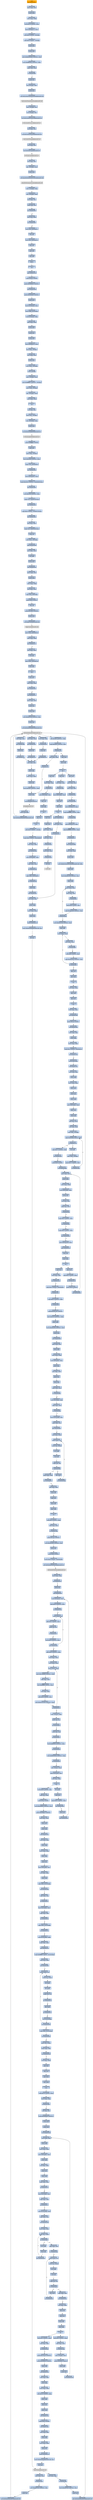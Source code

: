 digraph G {
node[shape=rectangle,style=filled,fillcolor=lightsteelblue,color=lightsteelblue]
bgcolor="transparent"
a0x004011abcall_0x0040266c[label="start\ncall 0x0040266c",color="lightgrey",fillcolor="orange"];
a0x0040266cmovl_edi_edi[label="0x0040266c\nmovl %edi, %edi"];
a0x0040266epushl_ebp[label="0x0040266e\npushl %ebp"];
a0x0040266fmovl_esp_ebp[label="0x0040266f\nmovl %esp, %ebp"];
a0x00402671subl_0x10UINT8_esp[label="0x00402671\nsubl $0x10<UINT8>, %esp"];
a0x00402674movl_0x0040a11c_eax[label="0x00402674\nmovl 0x0040a11c, %eax"];
a0x00402679andl_0x0UINT8__8ebp_[label="0x00402679\nandl $0x0<UINT8>, -8(%ebp)"];
a0x0040267dandl_0x0UINT8__4ebp_[label="0x0040267d\nandl $0x0<UINT8>, -4(%ebp)"];
a0x00402681pushl_ebx[label="0x00402681\npushl %ebx"];
a0x00402682pushl_edi[label="0x00402682\npushl %edi"];
a0x00402683movl_0xbb40e64eUINT32_edi[label="0x00402683\nmovl $0xbb40e64e<UINT32>, %edi"];
a0x00402688movl_0xffff0000UINT32_ebx[label="0x00402688\nmovl $0xffff0000<UINT32>, %ebx"];
a0x0040268dcmpl_edi_eax[label="0x0040268d\ncmpl %edi, %eax"];
a0x0040268fje_0x0040269e[label="0x0040268f\nje 0x0040269e"];
a0x0040269epushl_esi[label="0x0040269e\npushl %esi"];
a0x0040269fleal__8ebp__eax[label="0x0040269f\nleal -8(%ebp), %eax"];
a0x004026a2pushl_eax[label="0x004026a2\npushl %eax"];
a0x004026a3call_GetSystemTimeAsFileTime_kernel32_dll[label="0x004026a3\ncall GetSystemTimeAsFileTime@kernel32.dll"];
GetSystemTimeAsFileTime_kernel32_dll[label="GetSystemTimeAsFileTime@kernel32.dll",color="lightgrey",fillcolor="lightgrey"];
a0x004026a9movl__4ebp__esi[label="0x004026a9\nmovl -4(%ebp), %esi"];
a0x004026acxorl__8ebp__esi[label="0x004026ac\nxorl -8(%ebp), %esi"];
a0x004026afcall_GetCurrentProcessId_kernel32_dll[label="0x004026af\ncall GetCurrentProcessId@kernel32.dll"];
GetCurrentProcessId_kernel32_dll[label="GetCurrentProcessId@kernel32.dll",color="lightgrey",fillcolor="lightgrey"];
a0x004026b5xorl_eax_esi[label="0x004026b5\nxorl %eax, %esi"];
a0x004026b7call_GetCurrentThreadId_kernel32_dll[label="0x004026b7\ncall GetCurrentThreadId@kernel32.dll"];
GetCurrentThreadId_kernel32_dll[label="GetCurrentThreadId@kernel32.dll",color="lightgrey",fillcolor="lightgrey"];
a0x004026bdxorl_eax_esi[label="0x004026bd\nxorl %eax, %esi"];
a0x004026bfcall_GetTickCount_kernel32_dll[label="0x004026bf\ncall GetTickCount@kernel32.dll"];
GetTickCount_kernel32_dll[label="GetTickCount@kernel32.dll",color="lightgrey",fillcolor="lightgrey"];
a0x004026c5xorl_eax_esi[label="0x004026c5\nxorl %eax, %esi"];
a0x004026c7leal__16ebp__eax[label="0x004026c7\nleal -16(%ebp), %eax"];
a0x004026capushl_eax[label="0x004026ca\npushl %eax"];
a0x004026cbcall_QueryPerformanceCounter_kernel32_dll[label="0x004026cb\ncall QueryPerformanceCounter@kernel32.dll"];
QueryPerformanceCounter_kernel32_dll[label="QueryPerformanceCounter@kernel32.dll",color="lightgrey",fillcolor="lightgrey"];
a0x004026d1movl__12ebp__eax[label="0x004026d1\nmovl -12(%ebp), %eax"];
a0x004026d4xorl__16ebp__eax[label="0x004026d4\nxorl -16(%ebp), %eax"];
a0x004026d7xorl_eax_esi[label="0x004026d7\nxorl %eax, %esi"];
a0x004026d9cmpl_edi_esi[label="0x004026d9\ncmpl %edi, %esi"];
a0x004026dbjne_0x004026e4[label="0x004026db\njne 0x004026e4"];
a0x004026e4testl_esi_ebx[label="0x004026e4\ntestl %esi, %ebx"];
a0x004026e6jne_0x004026ef[label="0x004026e6\njne 0x004026ef"];
a0x004026efmovl_esi_0x0040a11c[label="0x004026ef\nmovl %esi, 0x0040a11c"];
a0x004026f5notl_esi[label="0x004026f5\nnotl %esi"];
a0x004026f7movl_esi_0x0040a120[label="0x004026f7\nmovl %esi, 0x0040a120"];
a0x004026fdpopl_esi[label="0x004026fd\npopl %esi"];
a0x004026fepopl_edi[label="0x004026fe\npopl %edi"];
a0x004026ffpopl_ebx[label="0x004026ff\npopl %ebx"];
a0x00402700leave_[label="0x00402700\nleave "];
a0x00402701ret[label="0x00402701\nret"];
a0x004011b0jmp_0x0040102e[label="0x004011b0\njmp 0x0040102e"];
a0x0040102epushl_0x58UINT8[label="0x0040102e\npushl $0x58<UINT8>"];
a0x00401030pushl_0x409350UINT32[label="0x00401030\npushl $0x409350<UINT32>"];
a0x00401035call_0x00402480[label="0x00401035\ncall 0x00402480"];
a0x00402480pushl_0x4024e0UINT32[label="0x00402480\npushl $0x4024e0<UINT32>"];
a0x00402485pushl_fs_0[label="0x00402485\npushl %fs:0"];
a0x0040248cmovl_0x10esp__eax[label="0x0040248c\nmovl 0x10(%esp), %eax"];
a0x00402490movl_ebp_0x10esp_[label="0x00402490\nmovl %ebp, 0x10(%esp)"];
a0x00402494leal_0x10esp__ebp[label="0x00402494\nleal 0x10(%esp), %ebp"];
a0x00402498subl_eax_esp[label="0x00402498\nsubl %eax, %esp"];
a0x0040249apushl_ebx[label="0x0040249a\npushl %ebx"];
a0x0040249bpushl_esi[label="0x0040249b\npushl %esi"];
a0x0040249cpushl_edi[label="0x0040249c\npushl %edi"];
a0x0040249dmovl_0x0040a11c_eax[label="0x0040249d\nmovl 0x0040a11c, %eax"];
a0x004024a2xorl_eax__4ebp_[label="0x004024a2\nxorl %eax, -4(%ebp)"];
a0x004024a5xorl_ebp_eax[label="0x004024a5\nxorl %ebp, %eax"];
a0x004024a7pushl_eax[label="0x004024a7\npushl %eax"];
a0x004024a8movl_esp__24ebp_[label="0x004024a8\nmovl %esp, -24(%ebp)"];
a0x004024abpushl__8ebp_[label="0x004024ab\npushl -8(%ebp)"];
a0x004024aemovl__4ebp__eax[label="0x004024ae\nmovl -4(%ebp), %eax"];
a0x004024b1movl_0xfffffffeUINT32__4ebp_[label="0x004024b1\nmovl $0xfffffffe<UINT32>, -4(%ebp)"];
a0x004024b8movl_eax__8ebp_[label="0x004024b8\nmovl %eax, -8(%ebp)"];
a0x004024bbleal__16ebp__eax[label="0x004024bb\nleal -16(%ebp), %eax"];
a0x004024bemovl_eax_fs_0[label="0x004024be\nmovl %eax, %fs:0"];
a0x004024c4ret[label="0x004024c4\nret"];
a0x0040103axorl_esi_esi[label="0x0040103a\nxorl %esi, %esi"];
a0x0040103cmovl_esi__4ebp_[label="0x0040103c\nmovl %esi, -4(%ebp)"];
a0x0040103fleal__104ebp__eax[label="0x0040103f\nleal -104(%ebp), %eax"];
a0x00401042pushl_eax[label="0x00401042\npushl %eax"];
a0x00401043call_GetStartupInfoW_kernel32_dll[label="0x00401043\ncall GetStartupInfoW@kernel32.dll"];
GetStartupInfoW_kernel32_dll[label="GetStartupInfoW@kernel32.dll",color="lightgrey",fillcolor="lightgrey"];
a0x00401049pushl_0xfffffffeUINT8[label="0x00401049\npushl $0xfffffffe<UINT8>"];
a0x0040104bpopl_edi[label="0x0040104b\npopl %edi"];
a0x0040104cmovl_edi__4ebp_[label="0x0040104c\nmovl %edi, -4(%ebp)"];
a0x0040104fmovl_0x5a4dUINT32_eax[label="0x0040104f\nmovl $0x5a4d<UINT32>, %eax"];
a0x00401054cmpw_ax_0x00400000[label="0x00401054\ncmpw %ax, 0x00400000"];
a0x0040105bjne_0x00401095[label="0x0040105b\njne 0x00401095"];
a0x0040105dmovl_0x0040003c_eax[label="0x0040105d\nmovl 0x0040003c, %eax"];
a0x00401062cmpl_0x4550UINT32_0x400000eax_[label="0x00401062\ncmpl $0x4550<UINT32>, 0x400000(%eax)"];
a0x0040106cjne_0x00401095[label="0x0040106c\njne 0x00401095"];
a0x0040106emovl_0x10bUINT32_ecx[label="0x0040106e\nmovl $0x10b<UINT32>, %ecx"];
a0x00401073cmpw_cx_0x400018eax_[label="0x00401073\ncmpw %cx, 0x400018(%eax)"];
a0x0040107ajne_0x00401095[label="0x0040107a\njne 0x00401095"];
a0x0040107ccmpl_0xeUINT8_0x400074eax_[label="0x0040107c\ncmpl $0xe<UINT8>, 0x400074(%eax)"];
a0x00401083jbe_0x00401095[label="0x00401083\njbe 0x00401095"];
a0x00401085xorl_ecx_ecx[label="0x00401085\nxorl %ecx, %ecx"];
a0x00401087cmpl_esi_0x4000e8eax_[label="0x00401087\ncmpl %esi, 0x4000e8(%eax)"];
a0x0040108dsetne_cl[label="0x0040108d\nsetne %cl"];
a0x00401090movl_ecx__28ebp_[label="0x00401090\nmovl %ecx, -28(%ebp)"];
a0x00401093jmp_0x00401098[label="0x00401093\njmp 0x00401098"];
a0x00401098xorl_ebx_ebx[label="0x00401098\nxorl %ebx, %ebx"];
a0x0040109aincl_ebx[label="0x0040109a\nincl %ebx"];
a0x0040109bpushl_ebx[label="0x0040109b\npushl %ebx"];
a0x0040109ccall_0x0040244e[label="0x0040109c\ncall 0x0040244e"];
a0x0040244emovl_edi_edi[label="0x0040244e\nmovl %edi, %edi"];
a0x00402450pushl_ebp[label="0x00402450\npushl %ebp"];
a0x00402451movl_esp_ebp[label="0x00402451\nmovl %esp, %ebp"];
a0x00402453xorl_eax_eax[label="0x00402453\nxorl %eax, %eax"];
a0x00402455cmpl_eax_0x8ebp_[label="0x00402455\ncmpl %eax, 0x8(%ebp)"];
a0x00402458pushl_0x0UINT8[label="0x00402458\npushl $0x0<UINT8>"];
a0x0040245asete_al[label="0x0040245a\nsete %al"];
a0x0040245dpushl_0x1000UINT32[label="0x0040245d\npushl $0x1000<UINT32>"];
a0x00402462pushl_eax[label="0x00402462\npushl %eax"];
a0x00402463call_HeapCreate_kernel32_dll[label="0x00402463\ncall HeapCreate@kernel32.dll"];
HeapCreate_kernel32_dll[label="HeapCreate@kernel32.dll",color="lightgrey",fillcolor="lightgrey"];
a0x00402469movl_eax_0x0040b1b4[label="0x00402469\nmovl %eax, 0x0040b1b4"];
a0x0040246etestl_eax_eax[label="0x0040246e\ntestl %eax, %eax"];
a0x00402470jne_0x00402474[label="0x00402470\njne 0x00402474"];
a0x00402474xorl_eax_eax[label="0x00402474\nxorl %eax, %eax"];
a0x00402476incl_eax[label="0x00402476\nincl %eax"];
a0x00402477movl_eax_0x0040b7b0[label="0x00402477\nmovl %eax, 0x0040b7b0"];
a0x0040247cpopl_ebp[label="0x0040247c\npopl %ebp"];
a0x0040247dret[label="0x0040247d\nret"];
a0x004010a1popl_ecx[label="0x004010a1\npopl %ecx"];
a0x004010a2testl_eax_eax[label="0x004010a2\ntestl %eax, %eax"];
a0x004010a4jne_0x004010ae[label="0x004010a4\njne 0x004010ae"];
a0x004010aecall_0x004022c1[label="0x004010ae\ncall 0x004022c1"];
a0x004022c1movl_edi_edi[label="0x004022c1\nmovl %edi, %edi"];
a0x004022c3pushl_esi[label="0x004022c3\npushl %esi"];
a0x004022c4pushl_edi[label="0x004022c4\npushl %edi"];
a0x004022c5movl_0x4087b4UINT32_esi[label="0x004022c5\nmovl $0x4087b4<UINT32>, %esi"];
a0x004022capushl_esi[label="0x004022ca\npushl %esi"];
a0x004022cbcall_GetModuleHandleW_kernel32_dll[label="0x004022cb\ncall GetModuleHandleW@kernel32.dll"];
GetModuleHandleW_kernel32_dll[label="GetModuleHandleW@kernel32.dll",color="lightgrey",fillcolor="lightgrey"];
a0x004022d1testl_eax_eax[label="0x004022d1\ntestl %eax, %eax"];
a0x004022d3jne_0x004022dc[label="0x004022d3\njne 0x004022dc"];
a0x004022d5pushl_esi[label="0x004022d5\npushl %esi"];
a0x004022d6call_0x00401214[label="0x004022d6\ncall 0x00401214"];
a0x00401214movl_edi_edi[label="0x00401214\nmovl %edi, %edi"];
a0x00401216pushl_ebp[label="0x00401216\npushl %ebp"];
a0x00401217movl_esp_ebp[label="0x00401217\nmovl %esp, %ebp"];
a0x00401219pushl_edi[label="0x00401219\npushl %edi"];
a0x0040121amovl_0x3e8UINT32_edi[label="0x0040121a\nmovl $0x3e8<UINT32>, %edi"];
a0x0040121fpushl_edi[label="0x0040121f\npushl %edi"];
a0x00401220call_Sleep_kernel32_dll[label="0x00401220\ncall Sleep@kernel32.dll"];
Sleep_kernel32_dll[label="Sleep@kernel32.dll",color="lightgrey",fillcolor="lightgrey"];
a0x00401226pushl_0x8ebp_[label="0x00401226\npushl 0x8(%ebp)"];
a0x00401229call_GetModuleHandleW_kernel32_dll[label="0x00401229\ncall GetModuleHandleW@kernel32.dll"];
a0x0040122faddl_0x3e8UINT32_edi[label="0x0040122f\naddl $0x3e8<UINT32>, %edi"];
a0x00401235cmpl_0xea60UINT32_edi[label="0x00401235\ncmpl $0xea60<UINT32>, %edi"];
a0x0040123bja_0x00401241[label="0x0040123b\nja 0x00401241"];
a0x0040123dtestl_eax_eax[label="0x0040123d\ntestl %eax, %eax"];
a0x0040123fje_0x0040121f[label="0x0040123f\nje 0x0040121f"];
a0x00401241popl_edi[label="0x00401241\npopl %edi"];
a0x00401242popl_ebp[label="0x00401242\npopl %ebp"];
a0x00401243ret[label="0x00401243\nret"];
a0x004022dbpopl_ecx[label="0x004022db\npopl %ecx"];
a0x004022dcmovl_eax_edi[label="0x004022dc\nmovl %eax, %edi"];
a0x004022detestl_edi_edi[label="0x004022de\ntestl %edi, %edi"];
a0x004022e0je_0x00402444[label="0x004022e0\nje 0x00402444"];
a0x00402444call_0x00401fdb[label="0x00402444\ncall 0x00401fdb"];
a0x00401fdbmovl_0x0040a110_eax[label="0x00401fdb\nmovl 0x0040a110, %eax"];
a0x00401fe0cmpl_0xffffffffUINT8_eax[label="0x00401fe0\ncmpl $0xffffffff<UINT8>, %eax"];
a0x00401fe3je_0x00401ffb[label="0x00401fe3\nje 0x00401ffb"];
a0x00401ffbmovl_0x0040a114_eax[label="0x00401ffb\nmovl 0x0040a114, %eax"];
a0x00402000cmpl_0xffffffffUINT8_eax[label="0x00402000\ncmpl $0xffffffff<UINT8>, %eax"];
a0x00402003je_0x00402013[label="0x00402003\nje 0x00402013"];
a0x00402013jmp_0x0040289d[label="0x00402013\njmp 0x0040289d"];
a0x0040289dmovl_edi_edi[label="0x0040289d\nmovl %edi, %edi"];
a0x0040289fpushl_ebx[label="0x0040289f\npushl %ebx"];
a0x004028a0movl_DeleteCriticalSection_kernel32_dll_ebx[label="0x004028a0\nmovl DeleteCriticalSection@kernel32.dll, %ebx"];
a0x004028a6pushl_esi[label="0x004028a6\npushl %esi"];
a0x004028a7movl_0x40a128UINT32_esi[label="0x004028a7\nmovl $0x40a128<UINT32>, %esi"];
a0x004028acpushl_edi[label="0x004028ac\npushl %edi"];
a0x004028admovl_esi__edi[label="0x004028ad\nmovl (%esi), %edi"];
a0x004028aftestl_edi_edi[label="0x004028af\ntestl %edi, %edi"];
a0x004028b1je_0x004028c6[label="0x004028b1\nje 0x004028c6"];
a0x004028c6addl_0x8UINT8_esi[label="0x004028c6\naddl $0x8<UINT8>, %esi"];
a0x004028c9cmpl_0x40a248UINT32_esi[label="0x004028c9\ncmpl $0x40a248<UINT32>, %esi"];
a0x004028cfjl_0x004028ad[label="0x004028cf\njl 0x004028ad"];
a0x004028d1movl_0x40a128UINT32_esi[label="0x004028d1\nmovl $0x40a128<UINT32>, %esi"];
a0x004028d6popl_edi[label="0x004028d6\npopl %edi"];
a0x004028d7movl_esi__eax[label="0x004028d7\nmovl (%esi), %eax"];
a0x004028d9testl_eax_eax[label="0x004028d9\ntestl %eax, %eax"];
a0x004028dbje_0x004028e6[label="0x004028db\nje 0x004028e6"];
a0x004028e6addl_0x8UINT8_esi[label="0x004028e6\naddl $0x8<UINT8>, %esi"];
a0x004028e9cmpl_0x40a248UINT32_esi[label="0x004028e9\ncmpl $0x40a248<UINT32>, %esi"];
a0x004028efjl_0x004028d7[label="0x004028ef\njl 0x004028d7"];
a0x004028f1popl_esi[label="0x004028f1\npopl %esi"];
a0x004028f2popl_ebx[label="0x004028f2\npopl %ebx"];
a0x004028f3ret[label="0x004028f3\nret"];
a0x00402449xorl_eax_eax[label="0x00402449\nxorl %eax, %eax"];
a0x0040244bpopl_edi[label="0x0040244b\npopl %edi"];
a0x0040244cpopl_esi[label="0x0040244c\npopl %esi"];
a0x0040244dret[label="0x0040244d\nret"];
a0x004010b3testl_eax_eax[label="0x004010b3\ntestl %eax, %eax"];
a0x004010b5jne_0x004010bf[label="0x004010b5\njne 0x004010bf"];
a0x004010b7pushl_0x10UINT8[label="0x004010b7\npushl $0x10<UINT8>"];
a0x004010b9call_0x00401005[label="0x004010b9\ncall 0x00401005"];
a0x00401005movl_edi_edi[label="0x00401005\nmovl %edi, %edi"];
a0x00401007pushl_ebp[label="0x00401007\npushl %ebp"];
a0x00401008movl_esp_ebp[label="0x00401008\nmovl %esp, %ebp"];
a0x0040100acmpl_0x1UINT8_0x0040ac48[label="0x0040100a\ncmpl $0x1<UINT8>, 0x0040ac48"];
a0x00401011jne_0x00401018[label="0x00401011\njne 0x00401018"];
a0x00401018pushl_0x8ebp_[label="0x00401018\npushl 0x8(%ebp)"];
a0x0040101bcall_0x0040154c[label="0x0040101b\ncall 0x0040154c"];
a0x0040154cmovl_edi_edi[label="0x0040154c\nmovl %edi, %edi"];
a0x0040154epushl_ebp[label="0x0040154e\npushl %ebp"];
a0x0040154fmovl_esp_ebp[label="0x0040154f\nmovl %esp, %ebp"];
a0x00401551pushl_ecx[label="0x00401551\npushl %ecx"];
a0x00401552pushl_ecx[label="0x00401552\npushl %ecx"];
a0x00401553pushl_ebx[label="0x00401553\npushl %ebx"];
a0x00401554movl_0x8ebp__ebx[label="0x00401554\nmovl 0x8(%ebp), %ebx"];
a0x00401557pushl_esi[label="0x00401557\npushl %esi"];
a0x00401558pushl_edi[label="0x00401558\npushl %edi"];
a0x00401559xorl_esi_esi[label="0x00401559\nxorl %esi, %esi"];
a0x0040155bxorl_edi_edi[label="0x0040155b\nxorl %edi, %edi"];
a0x0040155dmovl_edi__4ebp_[label="0x0040155d\nmovl %edi, -4(%ebp)"];
a0x00401560cmpl_0x40a008edi8__ebx[label="0x00401560\ncmpl 0x40a008(,%edi,8), %ebx"];
a0x00401567je_0x00401572[label="0x00401567\nje 0x00401572"];
a0x00401569incl_edi[label="0x00401569\nincl %edi"];
a0x0040156amovl_edi__4ebp_[label="0x0040156a\nmovl %edi, -4(%ebp)"];
a0x0040156dcmpl_0x17UINT8_edi[label="0x0040156d\ncmpl $0x17<UINT8>, %edi"];
a0x00401570jb_0x00401560[label="0x00401570\njb 0x00401560"];
a0x00401572cmpl_0x17UINT8_edi[label="0x00401572\ncmpl $0x17<UINT8>, %edi"];
a0x00401575jae_0x004016f2[label="0x00401575\njae 0x004016f2"];
a0x0040157bpushl_0x3UINT8[label="0x0040157b\npushl $0x3<UINT8>"];
a0x0040157dcall_0x004034d3[label="0x0040157d\ncall 0x004034d3"];
a0x004034d3movl_edi_edi[label="0x004034d3\nmovl %edi, %edi"];
a0x004034d5pushl_ebp[label="0x004034d5\npushl %ebp"];
a0x004034d6movl_esp_ebp[label="0x004034d6\nmovl %esp, %ebp"];
a0x004034d8movl_0x8ebp__ecx[label="0x004034d8\nmovl 0x8(%ebp), %ecx"];
a0x004034dbpushl_esi[label="0x004034db\npushl %esi"];
a0x004034dcxorl_esi_esi[label="0x004034dc\nxorl %esi, %esi"];
a0x004034decmpl_esi_ecx[label="0x004034de\ncmpl %esi, %ecx"];
a0x004034e0jl_0x00403500[label="0x004034e0\njl 0x00403500"];
a0x004034e2cmpl_0x2UINT8_ecx[label="0x004034e2\ncmpl $0x2<UINT8>, %ecx"];
a0x004034e5jle_0x004034f3[label="0x004034e5\njle 0x004034f3"];
a0x004034e7cmpl_0x3UINT8_ecx[label="0x004034e7\ncmpl $0x3<UINT8>, %ecx"];
a0x004034eajne_0x00403500[label="0x004034ea\njne 0x00403500"];
a0x004034ecmovl_0x0040ac48_eax[label="0x004034ec\nmovl 0x0040ac48, %eax"];
a0x004034f1jmp_0x0040351b[label="0x004034f1\njmp 0x0040351b"];
a0x0040351bpopl_esi[label="0x0040351b\npopl %esi"];
a0x0040351cpopl_ebp[label="0x0040351c\npopl %ebp"];
a0x0040351dret[label="0x0040351d\nret"];
a0x00401582popl_ecx[label="0x00401582\npopl %ecx"];
a0x00401583cmpl_0x1UINT8_eax[label="0x00401583\ncmpl $0x1<UINT8>, %eax"];
a0x00401586je_0x004016c0[label="0x00401586\nje 0x004016c0"];
a0x0040158cpushl_0x3UINT8[label="0x0040158c\npushl $0x3<UINT8>"];
a0x0040158ecall_0x004034d3[label="0x0040158e\ncall 0x004034d3"];
a0x00401593popl_ecx[label="0x00401593\npopl %ecx"];
a0x00401594testl_eax_eax[label="0x00401594\ntestl %eax, %eax"];
a0x00401596jne_0x004015a5[label="0x00401596\njne 0x004015a5"];
a0x00401598cmpl_0x1UINT8_0x0040a000[label="0x00401598\ncmpl $0x1<UINT8>, 0x0040a000"];
a0x0040159fje_0x004016c0[label="0x0040159f\nje 0x004016c0"];
a0x004015a5cmpl_0xfcUINT32_ebx[label="0x004015a5\ncmpl $0xfc<UINT32>, %ebx"];
a0x004015abje_0x004016f2[label="0x004015ab\nje 0x004016f2"];
a0x004015b1pushl_0x408708UINT32[label="0x004015b1\npushl $0x408708<UINT32>"];
a0x004015b6movl_0x314UINT32_ebx[label="0x004015b6\nmovl $0x314<UINT32>, %ebx"];
a0x004015bbpushl_ebx[label="0x004015bb\npushl %ebx"];
a0x004015bcmovl_0x40ac80UINT32_edi[label="0x004015bc\nmovl $0x40ac80<UINT32>, %edi"];
a0x004015c1pushl_edi[label="0x004015c1\npushl %edi"];
a0x004015c2call_0x0040346b[label="0x004015c2\ncall 0x0040346b"];
a0x0040346bmovl_edi_edi[label="0x0040346b\nmovl %edi, %edi"];
a0x0040346dpushl_ebp[label="0x0040346d\npushl %ebp"];
a0x0040346emovl_esp_ebp[label="0x0040346e\nmovl %esp, %ebp"];
a0x00403470movl_0x8ebp__ecx[label="0x00403470\nmovl 0x8(%ebp), %ecx"];
a0x00403473pushl_ebx[label="0x00403473\npushl %ebx"];
a0x00403474xorl_ebx_ebx[label="0x00403474\nxorl %ebx, %ebx"];
a0x00403476pushl_esi[label="0x00403476\npushl %esi"];
a0x00403477pushl_edi[label="0x00403477\npushl %edi"];
a0x00403478cmpl_ebx_ecx[label="0x00403478\ncmpl %ebx, %ecx"];
a0x0040347aje_0x00403483[label="0x0040347a\nje 0x00403483"];
a0x0040347cmovl_0xcebp__edi[label="0x0040347c\nmovl 0xc(%ebp), %edi"];
a0x0040347fcmpl_ebx_edi[label="0x0040347f\ncmpl %ebx, %edi"];
a0x00403481ja_0x0040349e[label="0x00403481\nja 0x0040349e"];
a0x0040349emovl_0x10ebp__esi[label="0x0040349e\nmovl 0x10(%ebp), %esi"];
a0x004034a1cmpl_ebx_esi[label="0x004034a1\ncmpl %ebx, %esi"];
a0x004034a3jne_0x004034a9[label="0x004034a3\njne 0x004034a9"];
a0x004034a9movl_ecx_edx[label="0x004034a9\nmovl %ecx, %edx"];
a0x004034abmovb_esi__al[label="0x004034ab\nmovb (%esi), %al"];
a0x004034admovb_al_edx_[label="0x004034ad\nmovb %al, (%edx)"];
a0x004034afincl_edx[label="0x004034af\nincl %edx"];
a0x004034b0incl_esi[label="0x004034b0\nincl %esi"];
a0x004034b1cmpb_bl_al[label="0x004034b1\ncmpb %bl, %al"];
a0x004034b3je_0x004034b8[label="0x004034b3\nje 0x004034b8"];
a0x004034b5decl_edi[label="0x004034b5\ndecl %edi"];
a0x004034b6jne_0x004034ab[label="0x004034b6\njne 0x004034ab"];
a0x004034b8cmpl_ebx_edi[label="0x004034b8\ncmpl %ebx, %edi"];
a0x004034bajne_0x004034cc[label="0x004034ba\njne 0x004034cc"];
a0x004034ccxorl_eax_eax[label="0x004034cc\nxorl %eax, %eax"];
a0x004034cepopl_edi[label="0x004034ce\npopl %edi"];
a0x004034cfpopl_esi[label="0x004034cf\npopl %esi"];
a0x004034d0popl_ebx[label="0x004034d0\npopl %ebx"];
a0x004034d1popl_ebp[label="0x004034d1\npopl %ebp"];
a0x004034d2ret[label="0x004034d2\nret"];
a0x004015c7addl_0xcUINT8_esp[label="0x004015c7\naddl $0xc<UINT8>, %esp"];
a0x004015catestl_eax_eax[label="0x004015ca\ntestl %eax, %eax"];
a0x004015ccje_0x004015db[label="0x004015cc\nje 0x004015db"];
a0x004015dbpushl_0x104UINT32[label="0x004015db\npushl $0x104<UINT32>"];
a0x004015e0movl_0x40ac99UINT32_esi[label="0x004015e0\nmovl $0x40ac99<UINT32>, %esi"];
a0x004015e5pushl_esi[label="0x004015e5\npushl %esi"];
a0x004015e6pushl_0x0UINT8[label="0x004015e6\npushl $0x0<UINT8>"];
a0x004015e8movb_0x0UINT8_0x0040ad9d[label="0x004015e8\nmovb $0x0<UINT8>, 0x0040ad9d"];
a0x004015efcall_GetModuleFileNameA_kernel32_dll[label="0x004015ef\ncall GetModuleFileNameA@kernel32.dll"];
GetModuleFileNameA_kernel32_dll[label="GetModuleFileNameA@kernel32.dll",color="lightgrey",fillcolor="lightgrey"];
a0x004015f5testl_eax_eax[label="0x004015f5\ntestl %eax, %eax"];
a0x004015f7jne_0x0040161f[label="0x004015f7\njne 0x0040161f"];
a0x0040161fpushl_esi[label="0x0040161f\npushl %esi"];
a0x00401620call_0x004033e0[label="0x00401620\ncall 0x004033e0"];
a0x004033e0movl_0x4esp__ecx[label="0x004033e0\nmovl 0x4(%esp), %ecx"];
a0x004033e4testl_0x3UINT32_ecx[label="0x004033e4\ntestl $0x3<UINT32>, %ecx"];
a0x004033eaje_0x00403410[label="0x004033ea\nje 0x00403410"];
a0x004033ecmovb_ecx__al[label="0x004033ec\nmovb (%ecx), %al"];
a0x004033eeaddl_0x1UINT8_ecx[label="0x004033ee\naddl $0x1<UINT8>, %ecx"];
a0x004033f1testb_al_al[label="0x004033f1\ntestb %al, %al"];
a0x004033f3je_0x00403443[label="0x004033f3\nje 0x00403443"];
a0x004033f5testl_0x3UINT32_ecx[label="0x004033f5\ntestl $0x3<UINT32>, %ecx"];
a0x004033fbjne_0x004033ec[label="0x004033fb\njne 0x004033ec"];
a0x004033fdaddl_0x0UINT32_eax[label="0x004033fd\naddl $0x0<UINT32>, %eax"];
a0x00403402leal_esp__esp[label="0x00403402\nleal (%esp), %esp"];
a0x00403409leal_esp__esp[label="0x00403409\nleal (%esp), %esp"];
a0x00403410movl_ecx__eax[label="0x00403410\nmovl (%ecx), %eax"];
a0x00403412movl_0x7efefeffUINT32_edx[label="0x00403412\nmovl $0x7efefeff<UINT32>, %edx"];
a0x00403417addl_eax_edx[label="0x00403417\naddl %eax, %edx"];
a0x00403419xorl_0xffffffffUINT8_eax[label="0x00403419\nxorl $0xffffffff<UINT8>, %eax"];
a0x0040341cxorl_edx_eax[label="0x0040341c\nxorl %edx, %eax"];
a0x0040341eaddl_0x4UINT8_ecx[label="0x0040341e\naddl $0x4<UINT8>, %ecx"];
a0x00403421testl_0x81010100UINT32_eax[label="0x00403421\ntestl $0x81010100<UINT32>, %eax"];
a0x00403426je_0x00403410[label="0x00403426\nje 0x00403410"];
a0x00403428movl__4ecx__eax[label="0x00403428\nmovl -4(%ecx), %eax"];
a0x0040342btestb_al_al[label="0x0040342b\ntestb %al, %al"];
a0x0040342dje_0x00403461[label="0x0040342d\nje 0x00403461"];
a0x0040342ftestb_ah_ah[label="0x0040342f\ntestb %ah, %ah"];
a0x00403431je_0x00403457[label="0x00403431\nje 0x00403457"];
a0x00403433testl_0xff0000UINT32_eax[label="0x00403433\ntestl $0xff0000<UINT32>, %eax"];
a0x00403438je_0x0040344d[label="0x00403438\nje 0x0040344d"];
a0x0040343atestl_0xff000000UINT32_eax[label="0x0040343a\ntestl $0xff000000<UINT32>, %eax"];
a0x0040343fje_0x00403443[label="0x0040343f\nje 0x00403443"];
a0x00403443leal__1ecx__eax[label="0x00403443\nleal -1(%ecx), %eax"];
a0x00403446movl_0x4esp__ecx[label="0x00403446\nmovl 0x4(%esp), %ecx"];
a0x0040344asubl_ecx_eax[label="0x0040344a\nsubl %ecx, %eax"];
a0x0040344cret[label="0x0040344c\nret"];
a0x00401625incl_eax[label="0x00401625\nincl %eax"];
a0x00401626popl_ecx[label="0x00401626\npopl %ecx"];
a0x00401627cmpl_0x3cUINT8_eax[label="0x00401627\ncmpl $0x3c<UINT8>, %eax"];
a0x0040162ajbe_0x00401664[label="0x0040162a\njbe 0x00401664"];
a0x0040162cpushl_esi[label="0x0040162c\npushl %esi"];
a0x0040162dcall_0x004033e0[label="0x0040162d\ncall 0x004033e0"];
a0x00401632subl_0x3bUINT8_esi[label="0x00401632\nsubl $0x3b<UINT8>, %esi"];
a0x00401635addl_esi_eax[label="0x00401635\naddl %esi, %eax"];
a0x00401637pushl_0x3UINT8[label="0x00401637\npushl $0x3<UINT8>"];
a0x00401639movl_0x40af94UINT32_ecx[label="0x00401639\nmovl $0x40af94<UINT32>, %ecx"];
a0x0040163epushl_0x4086ecUINT32[label="0x0040163e\npushl $0x4086ec<UINT32>"];
a0x00401643subl_eax_ecx[label="0x00401643\nsubl %eax, %ecx"];
a0x00401645pushl_ecx[label="0x00401645\npushl %ecx"];
a0x00401646pushl_eax[label="0x00401646\npushl %eax"];
a0x00401647call_0x00403322[label="0x00401647\ncall 0x00403322"];
a0x00403322movl_edi_edi[label="0x00403322\nmovl %edi, %edi"];
a0x00403324pushl_ebp[label="0x00403324\npushl %ebp"];
a0x00403325movl_esp_ebp[label="0x00403325\nmovl %esp, %ebp"];
a0x00403327pushl_ebx[label="0x00403327\npushl %ebx"];
a0x00403328pushl_esi[label="0x00403328\npushl %esi"];
a0x00403329movl_0x8ebp__esi[label="0x00403329\nmovl 0x8(%ebp), %esi"];
a0x0040332cxorl_ebx_ebx[label="0x0040332c\nxorl %ebx, %ebx"];
a0x0040332epushl_edi[label="0x0040332e\npushl %edi"];
a0x0040332fcmpl_ebx_0x14ebp_[label="0x0040332f\ncmpl %ebx, 0x14(%ebp)"];
a0x00403332jne_0x00403344[label="0x00403332\njne 0x00403344"];
a0x00403344cmpl_ebx_esi[label="0x00403344\ncmpl %ebx, %esi"];
a0x00403346je_0x0040334f[label="0x00403346\nje 0x0040334f"];
a0x00403348movl_0xcebp__edi[label="0x00403348\nmovl 0xc(%ebp), %edi"];
a0x0040334bcmpl_ebx_edi[label="0x0040334b\ncmpl %ebx, %edi"];
a0x0040334dja_0x0040336a[label="0x0040334d\nja 0x0040336a"];
a0x0040336acmpl_ebx_0x14ebp_[label="0x0040336a\ncmpl %ebx, 0x14(%ebp)"];
a0x0040336djne_0x00403373[label="0x0040336d\njne 0x00403373"];
a0x00403373movl_0x10ebp__edx[label="0x00403373\nmovl 0x10(%ebp), %edx"];
a0x00403376cmpl_ebx_edx[label="0x00403376\ncmpl %ebx, %edx"];
a0x00403378jne_0x0040337e[label="0x00403378\njne 0x0040337e"];
a0x0040337ecmpl_0xffffffffUINT8_0x14ebp_[label="0x0040337e\ncmpl $0xffffffff<UINT8>, 0x14(%ebp)"];
a0x00403382movl_esi_eax[label="0x00403382\nmovl %esi, %eax"];
a0x00403384jne_0x00403395[label="0x00403384\njne 0x00403395"];
a0x00403395movb_edx__cl[label="0x00403395\nmovb (%edx), %cl"];
a0x00403397movb_cl_eax_[label="0x00403397\nmovb %cl, (%eax)"];
a0x00403399incl_eax[label="0x00403399\nincl %eax"];
a0x0040339aincl_edx[label="0x0040339a\nincl %edx"];
a0x0040339bcmpb_bl_cl[label="0x0040339b\ncmpb %bl, %cl"];
a0x0040339dje_0x004033a7[label="0x0040339d\nje 0x004033a7"];
a0x0040339fdecl_edi[label="0x0040339f\ndecl %edi"];
a0x004033a0je_0x004033a7[label="0x004033a0\nje 0x004033a7"];
a0x004033a2decl_0x14ebp_[label="0x004033a2\ndecl 0x14(%ebp)"];
a0x004033a5jne_0x00403395[label="0x004033a5\njne 0x00403395"];
a0x004033a7cmpl_ebx_0x14ebp_[label="0x004033a7\ncmpl %ebx, 0x14(%ebp)"];
a0x004033aajne_0x004033ae[label="0x004033aa\njne 0x004033ae"];
a0x004033acmovb_bl_eax_[label="0x004033ac\nmovb %bl, (%eax)"];
a0x004033aecmpl_ebx_edi[label="0x004033ae\ncmpl %ebx, %edi"];
a0x004033b0jne_0x0040333d[label="0x004033b0\njne 0x0040333d"];
a0x0040333dxorl_eax_eax[label="0x0040333d\nxorl %eax, %eax"];
a0x0040333fpopl_edi[label="0x0040333f\npopl %edi"];
a0x00403340popl_esi[label="0x00403340\npopl %esi"];
a0x00403341popl_ebx[label="0x00403341\npopl %ebx"];
a0x00403342popl_ebp[label="0x00403342\npopl %ebp"];
a0x00403343ret[label="0x00403343\nret"];
a0x0040164caddl_0x14UINT8_esp[label="0x0040164c\naddl $0x14<UINT8>, %esp"];
a0x0040164ftestl_eax_eax[label="0x0040164f\ntestl %eax, %eax"];
a0x00401651je_0x00401664[label="0x00401651\nje 0x00401664"];
a0x00401664xorl_esi_esi[label="0x00401664\nxorl %esi, %esi"];
a0x00401666pushl_0x4086e8UINT32[label="0x00401666\npushl $0x4086e8<UINT32>"];
a0x0040166bpushl_ebx[label="0x0040166b\npushl %ebx"];
a0x0040166cpushl_edi[label="0x0040166c\npushl %edi"];
a0x0040166dcall_0x004032ae[label="0x0040166d\ncall 0x004032ae"];
a0x004032aemovl_edi_edi[label="0x004032ae\nmovl %edi, %edi"];
a0x004032b0pushl_ebp[label="0x004032b0\npushl %ebp"];
a0x004032b1movl_esp_ebp[label="0x004032b1\nmovl %esp, %ebp"];
a0x004032b3movl_0x8ebp__eax[label="0x004032b3\nmovl 0x8(%ebp), %eax"];
a0x004032b6pushl_ebx[label="0x004032b6\npushl %ebx"];
a0x004032b7xorl_ebx_ebx[label="0x004032b7\nxorl %ebx, %ebx"];
a0x004032b9pushl_esi[label="0x004032b9\npushl %esi"];
a0x004032bapushl_edi[label="0x004032ba\npushl %edi"];
a0x004032bbcmpl_ebx_eax[label="0x004032bb\ncmpl %ebx, %eax"];
a0x004032bdje_0x004032c6[label="0x004032bd\nje 0x004032c6"];
a0x004032bfmovl_0xcebp__edi[label="0x004032bf\nmovl 0xc(%ebp), %edi"];
a0x004032c2cmpl_ebx_edi[label="0x004032c2\ncmpl %ebx, %edi"];
a0x004032c4ja_0x004032e1[label="0x004032c4\nja 0x004032e1"];
a0x004032e1movl_0x10ebp__esi[label="0x004032e1\nmovl 0x10(%ebp), %esi"];
a0x004032e4cmpl_ebx_esi[label="0x004032e4\ncmpl %ebx, %esi"];
a0x004032e6jne_0x004032ec[label="0x004032e6\njne 0x004032ec"];
a0x004032ecmovl_eax_edx[label="0x004032ec\nmovl %eax, %edx"];
a0x004032eecmpb_bl_edx_[label="0x004032ee\ncmpb %bl, (%edx)"];
a0x004032f0je_0x004032f6[label="0x004032f0\nje 0x004032f6"];
a0x004032f2incl_edx[label="0x004032f2\nincl %edx"];
a0x004032f3decl_edi[label="0x004032f3\ndecl %edi"];
a0x004032f4jne_0x004032ee[label="0x004032f4\njne 0x004032ee"];
a0x004032f6cmpl_ebx_edi[label="0x004032f6\ncmpl %ebx, %edi"];
a0x004032f8je_0x004032e8[label="0x004032f8\nje 0x004032e8"];
a0x004032famovb_esi__cl[label="0x004032fa\nmovb (%esi), %cl"];
a0x004032fcmovb_cl_edx_[label="0x004032fc\nmovb %cl, (%edx)"];
a0x004032feincl_edx[label="0x004032fe\nincl %edx"];
a0x004032ffincl_esi[label="0x004032ff\nincl %esi"];
a0x00403300cmpb_bl_cl[label="0x00403300\ncmpb %bl, %cl"];
a0x00403302je_0x00403307[label="0x00403302\nje 0x00403307"];
a0x00403304decl_edi[label="0x00403304\ndecl %edi"];
a0x00403305jne_0x004032fa[label="0x00403305\njne 0x004032fa"];
a0x00403307cmpl_ebx_edi[label="0x00403307\ncmpl %ebx, %edi"];
a0x00403309jne_0x0040331b[label="0x00403309\njne 0x0040331b"];
a0x0040331bxorl_eax_eax[label="0x0040331b\nxorl %eax, %eax"];
a0x0040331dpopl_edi[label="0x0040331d\npopl %edi"];
a0x0040331epopl_esi[label="0x0040331e\npopl %esi"];
a0x0040331fpopl_ebx[label="0x0040331f\npopl %ebx"];
a0x00403320popl_ebp[label="0x00403320\npopl %ebp"];
a0x00403321ret[label="0x00403321\nret"];
a0x00401672addl_0xcUINT8_esp[label="0x00401672\naddl $0xc<UINT8>, %esp"];
a0x00401675testl_eax_eax[label="0x00401675\ntestl %eax, %eax"];
a0x00401677je_0x00401686[label="0x00401677\nje 0x00401686"];
a0x00401686movl__4ebp__eax[label="0x00401686\nmovl -4(%ebp), %eax"];
a0x00401689pushl_0x40a00ceax8_[label="0x00401689\npushl 0x40a00c(,%eax,8)"];
a0x00401690pushl_ebx[label="0x00401690\npushl %ebx"];
a0x00401691pushl_edi[label="0x00401691\npushl %edi"];
a0x00401692call_0x004032ae[label="0x00401692\ncall 0x004032ae"];
a0x00401697addl_0xcUINT8_esp[label="0x00401697\naddl $0xc<UINT8>, %esp"];
a0x0040169atestl_eax_eax[label="0x0040169a\ntestl %eax, %eax"];
a0x0040169cje_0x004016ab[label="0x0040169c\nje 0x004016ab"];
a0x004016abpushl_0x12010UINT32[label="0x004016ab\npushl $0x12010<UINT32>"];
a0x004016b0pushl_0x4086c0UINT32[label="0x004016b0\npushl $0x4086c0<UINT32>"];
a0x004016b5pushl_edi[label="0x004016b5\npushl %edi"];
a0x004016b6call_0x00403145[label="0x004016b6\ncall 0x00403145"];
a0x00403145movl_edi_edi[label="0x00403145\nmovl %edi, %edi"];
a0x00403147pushl_ebp[label="0x00403147\npushl %ebp"];
a0x00403148movl_esp_ebp[label="0x00403148\nmovl %esp, %ebp"];
a0x0040314asubl_0x14UINT8_esp[label="0x0040314a\nsubl $0x14<UINT8>, %esp"];
a0x0040314dpushl_ebx[label="0x0040314d\npushl %ebx"];
a0x0040314epushl_esi[label="0x0040314e\npushl %esi"];
a0x0040314fpushl_edi[label="0x0040314f\npushl %edi"];
a0x00403150call_0x00401f23[label="0x00403150\ncall 0x00401f23"];
a0x00401f23pushl_0x0UINT8[label="0x00401f23\npushl $0x0<UINT8>"];
a0x00401f25call_0x00401eb1[label="0x00401f25\ncall 0x00401eb1"];
a0x00401eb1movl_edi_edi[label="0x00401eb1\nmovl %edi, %edi"];
a0x00401eb3pushl_ebp[label="0x00401eb3\npushl %ebp"];
a0x00401eb4movl_esp_ebp[label="0x00401eb4\nmovl %esp, %ebp"];
a0x00401eb6pushl_esi[label="0x00401eb6\npushl %esi"];
a0x00401eb7pushl_0x0040a114[label="0x00401eb7\npushl 0x0040a114"];
a0x00401ebdmovl_TlsGetValue_kernel32_dll_esi[label="0x00401ebd\nmovl TlsGetValue@kernel32.dll, %esi"];
a0x00401ec3call_esi[label="0x00401ec3\ncall %esi"];
TlsGetValue_kernel32_dll[label="TlsGetValue@kernel32.dll",color="lightgrey",fillcolor="lightgrey"];
a0x00401ec5testl_eax_eax[label="0x00401ec5\ntestl %eax, %eax"];
a0x00401ec7je_0x00401eea[label="0x00401ec7\nje 0x00401eea"];
a0x00401eeamovl_0x4087b4UINT32_esi[label="0x00401eea\nmovl $0x4087b4<UINT32>, %esi"];
a0x00401eefpushl_esi[label="0x00401eef\npushl %esi"];
a0x00401ef0call_GetModuleHandleW_kernel32_dll[label="0x00401ef0\ncall GetModuleHandleW@kernel32.dll"];
a0x00401ef6testl_eax_eax[label="0x00401ef6\ntestl %eax, %eax"];
a0x00401ef8jne_0x00401f05[label="0x00401ef8\njne 0x00401f05"];
a0x00401efapushl_esi[label="0x00401efa\npushl %esi"];
a0x00401efbcall_0x00401214[label="0x00401efb\ncall 0x00401214"];
a0x00401f00popl_ecx[label="0x00401f00\npopl %ecx"];
a0x00401f01testl_eax_eax[label="0x00401f01\ntestl %eax, %eax"];
a0x00401f03je_0x00401f1d[label="0x00401f03\nje 0x00401f1d"];
a0x00401f1dmovl_0x8ebp__eax[label="0x00401f1d\nmovl 0x8(%ebp), %eax"];
a0x00401f20popl_esi[label="0x00401f20\npopl %esi"];
a0x00401f21popl_ebp[label="0x00401f21\npopl %ebp"];
a0x00401f22ret[label="0x00401f22\nret"];
a0x00401f2apopl_ecx[label="0x00401f2a\npopl %ecx"];
a0x00401f2bret[label="0x00401f2b\nret"];
a0x00403155andl_0x0UINT8__4ebp_[label="0x00403155\nandl $0x0<UINT8>, -4(%ebp)"];
a0x00403159cmpl_0x0UINT8_0x0040b660[label="0x00403159\ncmpl $0x0<UINT8>, 0x0040b660"];
a0x00403160movl_eax_ebx[label="0x00403160\nmovl %eax, %ebx"];
a0x00403162jne_0x004031f6[label="0x00403162\njne 0x004031f6"];
a0x004031f6movl_0x0040b66c_eax[label="0x004031f6\nmovl 0x0040b66c, %eax"];
a0x004031fbcmpl_ebx_eax[label="0x004031fb\ncmpl %ebx, %eax"];
a0x004031fdje_0x0040324e[label="0x004031fd\nje 0x0040324e"];
a0x004031ffcmpl_ebx_0x0040b670[label="0x004031ff\ncmpl %ebx, 0x0040b670"];
a0x00403205je_0x0040324e[label="0x00403205\nje 0x0040324e"];
a0x00403207pushl_eax[label="0x00403207\npushl %eax"];
a0x00403208call_0x00401f2c[label="0x00403208\ncall 0x00401f2c"];
a0x00401f2cmovl_edi_edi[label="0x00401f2c\nmovl %edi, %edi"];
a0x00401f2epushl_ebp[label="0x00401f2e\npushl %ebp"];
a0x00401f2fmovl_esp_ebp[label="0x00401f2f\nmovl %esp, %ebp"];
a0x00401f31pushl_esi[label="0x00401f31\npushl %esi"];
a0x00401f32pushl_0x0040a114[label="0x00401f32\npushl 0x0040a114"];
a0x00401f38movl_TlsGetValue_kernel32_dll_esi[label="0x00401f38\nmovl TlsGetValue@kernel32.dll, %esi"];
a0x00401f3ecall_esi[label="0x00401f3e\ncall %esi"];
a0x00401f40testl_eax_eax[label="0x00401f40\ntestl %eax, %eax"];
a0x00401f42je_0x00401f65[label="0x00401f42\nje 0x00401f65"];
a0x00401f65movl_0x4087b4UINT32_esi[label="0x00401f65\nmovl $0x4087b4<UINT32>, %esi"];
a0x00401f6apushl_esi[label="0x00401f6a\npushl %esi"];
a0x00401f6bcall_GetModuleHandleW_kernel32_dll[label="0x00401f6b\ncall GetModuleHandleW@kernel32.dll"];
a0x00401f71testl_eax_eax[label="0x00401f71\ntestl %eax, %eax"];
a0x00401f73jne_0x00401f80[label="0x00401f73\njne 0x00401f80"];
a0x00401f75pushl_esi[label="0x00401f75\npushl %esi"];
a0x00401f76call_0x00401214[label="0x00401f76\ncall 0x00401214"];
a0x00401f7bpopl_ecx[label="0x00401f7b\npopl %ecx"];
a0x00401f7ctestl_eax_eax[label="0x00401f7c\ntestl %eax, %eax"];
a0x00401f7eje_0x00401f98[label="0x00401f7e\nje 0x00401f98"];
a0x00401f98movl_0x8ebp__eax[label="0x00401f98\nmovl 0x8(%ebp), %eax"];
a0x00401f9bpopl_esi[label="0x00401f9b\npopl %esi"];
a0x00401f9cpopl_ebp[label="0x00401f9c\npopl %ebp"];
a0x00401f9dret[label="0x00401f9d\nret"];
a0x0040320dpushl_0x0040b670[label="0x0040320d\npushl 0x0040b670"];
a0x00403213movl_eax_esi[label="0x00403213\nmovl %eax, %esi"];
a0x00403215call_0x00401f2c[label="0x00403215\ncall 0x00401f2c"];
a0x0040321apopl_ecx[label="0x0040321a\npopl %ecx"];
a0x0040321bpopl_ecx[label="0x0040321b\npopl %ecx"];
a0x0040321cmovl_eax_edi[label="0x0040321c\nmovl %eax, %edi"];
a0x0040321etestl_esi_esi[label="0x0040321e\ntestl %esi, %esi"];
a0x00403220je_0x0040324e[label="0x00403220\nje 0x0040324e"];
a0x00403222testl_edi_edi[label="0x00403222\ntestl %edi, %edi"];
a0x00403224je_0x0040324e[label="0x00403224\nje 0x0040324e"];
a0x00403226call_esi[label="0x00403226\ncall %esi"];
a0x2f81d3ef[label="0x2f81d3ef",color="lightgrey",fillcolor="lightgrey"];
a0x004011abcall_0x0040266c -> a0x0040266cmovl_edi_edi [color="#000000"];
a0x0040266cmovl_edi_edi -> a0x0040266epushl_ebp [color="#000000"];
a0x0040266epushl_ebp -> a0x0040266fmovl_esp_ebp [color="#000000"];
a0x0040266fmovl_esp_ebp -> a0x00402671subl_0x10UINT8_esp [color="#000000"];
a0x00402671subl_0x10UINT8_esp -> a0x00402674movl_0x0040a11c_eax [color="#000000"];
a0x00402674movl_0x0040a11c_eax -> a0x00402679andl_0x0UINT8__8ebp_ [color="#000000"];
a0x00402679andl_0x0UINT8__8ebp_ -> a0x0040267dandl_0x0UINT8__4ebp_ [color="#000000"];
a0x0040267dandl_0x0UINT8__4ebp_ -> a0x00402681pushl_ebx [color="#000000"];
a0x00402681pushl_ebx -> a0x00402682pushl_edi [color="#000000"];
a0x00402682pushl_edi -> a0x00402683movl_0xbb40e64eUINT32_edi [color="#000000"];
a0x00402683movl_0xbb40e64eUINT32_edi -> a0x00402688movl_0xffff0000UINT32_ebx [color="#000000"];
a0x00402688movl_0xffff0000UINT32_ebx -> a0x0040268dcmpl_edi_eax [color="#000000"];
a0x0040268dcmpl_edi_eax -> a0x0040268fje_0x0040269e [color="#000000"];
a0x0040268fje_0x0040269e -> a0x0040269epushl_esi [color="#000000",label="T"];
a0x0040269epushl_esi -> a0x0040269fleal__8ebp__eax [color="#000000"];
a0x0040269fleal__8ebp__eax -> a0x004026a2pushl_eax [color="#000000"];
a0x004026a2pushl_eax -> a0x004026a3call_GetSystemTimeAsFileTime_kernel32_dll [color="#000000"];
a0x004026a3call_GetSystemTimeAsFileTime_kernel32_dll -> GetSystemTimeAsFileTime_kernel32_dll [color="#000000"];
GetSystemTimeAsFileTime_kernel32_dll -> a0x004026a9movl__4ebp__esi [color="#000000"];
a0x004026a9movl__4ebp__esi -> a0x004026acxorl__8ebp__esi [color="#000000"];
a0x004026acxorl__8ebp__esi -> a0x004026afcall_GetCurrentProcessId_kernel32_dll [color="#000000"];
a0x004026afcall_GetCurrentProcessId_kernel32_dll -> GetCurrentProcessId_kernel32_dll [color="#000000"];
GetCurrentProcessId_kernel32_dll -> a0x004026b5xorl_eax_esi [color="#000000"];
a0x004026b5xorl_eax_esi -> a0x004026b7call_GetCurrentThreadId_kernel32_dll [color="#000000"];
a0x004026b7call_GetCurrentThreadId_kernel32_dll -> GetCurrentThreadId_kernel32_dll [color="#000000"];
GetCurrentThreadId_kernel32_dll -> a0x004026bdxorl_eax_esi [color="#000000"];
a0x004026bdxorl_eax_esi -> a0x004026bfcall_GetTickCount_kernel32_dll [color="#000000"];
a0x004026bfcall_GetTickCount_kernel32_dll -> GetTickCount_kernel32_dll [color="#000000"];
GetTickCount_kernel32_dll -> a0x004026c5xorl_eax_esi [color="#000000"];
a0x004026c5xorl_eax_esi -> a0x004026c7leal__16ebp__eax [color="#000000"];
a0x004026c7leal__16ebp__eax -> a0x004026capushl_eax [color="#000000"];
a0x004026capushl_eax -> a0x004026cbcall_QueryPerformanceCounter_kernel32_dll [color="#000000"];
a0x004026cbcall_QueryPerformanceCounter_kernel32_dll -> QueryPerformanceCounter_kernel32_dll [color="#000000"];
QueryPerformanceCounter_kernel32_dll -> a0x004026d1movl__12ebp__eax [color="#000000"];
a0x004026d1movl__12ebp__eax -> a0x004026d4xorl__16ebp__eax [color="#000000"];
a0x004026d4xorl__16ebp__eax -> a0x004026d7xorl_eax_esi [color="#000000"];
a0x004026d7xorl_eax_esi -> a0x004026d9cmpl_edi_esi [color="#000000"];
a0x004026d9cmpl_edi_esi -> a0x004026dbjne_0x004026e4 [color="#000000"];
a0x004026dbjne_0x004026e4 -> a0x004026e4testl_esi_ebx [color="#000000",label="T"];
a0x004026e4testl_esi_ebx -> a0x004026e6jne_0x004026ef [color="#000000"];
a0x004026e6jne_0x004026ef -> a0x004026efmovl_esi_0x0040a11c [color="#000000",label="T"];
a0x004026efmovl_esi_0x0040a11c -> a0x004026f5notl_esi [color="#000000"];
a0x004026f5notl_esi -> a0x004026f7movl_esi_0x0040a120 [color="#000000"];
a0x004026f7movl_esi_0x0040a120 -> a0x004026fdpopl_esi [color="#000000"];
a0x004026fdpopl_esi -> a0x004026fepopl_edi [color="#000000"];
a0x004026fepopl_edi -> a0x004026ffpopl_ebx [color="#000000"];
a0x004026ffpopl_ebx -> a0x00402700leave_ [color="#000000"];
a0x00402700leave_ -> a0x00402701ret [color="#000000"];
a0x00402701ret -> a0x004011b0jmp_0x0040102e [color="#000000"];
a0x004011b0jmp_0x0040102e -> a0x0040102epushl_0x58UINT8 [color="#000000"];
a0x0040102epushl_0x58UINT8 -> a0x00401030pushl_0x409350UINT32 [color="#000000"];
a0x00401030pushl_0x409350UINT32 -> a0x00401035call_0x00402480 [color="#000000"];
a0x00401035call_0x00402480 -> a0x00402480pushl_0x4024e0UINT32 [color="#000000"];
a0x00402480pushl_0x4024e0UINT32 -> a0x00402485pushl_fs_0 [color="#000000"];
a0x00402485pushl_fs_0 -> a0x0040248cmovl_0x10esp__eax [color="#000000"];
a0x0040248cmovl_0x10esp__eax -> a0x00402490movl_ebp_0x10esp_ [color="#000000"];
a0x00402490movl_ebp_0x10esp_ -> a0x00402494leal_0x10esp__ebp [color="#000000"];
a0x00402494leal_0x10esp__ebp -> a0x00402498subl_eax_esp [color="#000000"];
a0x00402498subl_eax_esp -> a0x0040249apushl_ebx [color="#000000"];
a0x0040249apushl_ebx -> a0x0040249bpushl_esi [color="#000000"];
a0x0040249bpushl_esi -> a0x0040249cpushl_edi [color="#000000"];
a0x0040249cpushl_edi -> a0x0040249dmovl_0x0040a11c_eax [color="#000000"];
a0x0040249dmovl_0x0040a11c_eax -> a0x004024a2xorl_eax__4ebp_ [color="#000000"];
a0x004024a2xorl_eax__4ebp_ -> a0x004024a5xorl_ebp_eax [color="#000000"];
a0x004024a5xorl_ebp_eax -> a0x004024a7pushl_eax [color="#000000"];
a0x004024a7pushl_eax -> a0x004024a8movl_esp__24ebp_ [color="#000000"];
a0x004024a8movl_esp__24ebp_ -> a0x004024abpushl__8ebp_ [color="#000000"];
a0x004024abpushl__8ebp_ -> a0x004024aemovl__4ebp__eax [color="#000000"];
a0x004024aemovl__4ebp__eax -> a0x004024b1movl_0xfffffffeUINT32__4ebp_ [color="#000000"];
a0x004024b1movl_0xfffffffeUINT32__4ebp_ -> a0x004024b8movl_eax__8ebp_ [color="#000000"];
a0x004024b8movl_eax__8ebp_ -> a0x004024bbleal__16ebp__eax [color="#000000"];
a0x004024bbleal__16ebp__eax -> a0x004024bemovl_eax_fs_0 [color="#000000"];
a0x004024bemovl_eax_fs_0 -> a0x004024c4ret [color="#000000"];
a0x004024c4ret -> a0x0040103axorl_esi_esi [color="#000000"];
a0x0040103axorl_esi_esi -> a0x0040103cmovl_esi__4ebp_ [color="#000000"];
a0x0040103cmovl_esi__4ebp_ -> a0x0040103fleal__104ebp__eax [color="#000000"];
a0x0040103fleal__104ebp__eax -> a0x00401042pushl_eax [color="#000000"];
a0x00401042pushl_eax -> a0x00401043call_GetStartupInfoW_kernel32_dll [color="#000000"];
a0x00401043call_GetStartupInfoW_kernel32_dll -> GetStartupInfoW_kernel32_dll [color="#000000"];
GetStartupInfoW_kernel32_dll -> a0x00401049pushl_0xfffffffeUINT8 [color="#000000"];
a0x00401049pushl_0xfffffffeUINT8 -> a0x0040104bpopl_edi [color="#000000"];
a0x0040104bpopl_edi -> a0x0040104cmovl_edi__4ebp_ [color="#000000"];
a0x0040104cmovl_edi__4ebp_ -> a0x0040104fmovl_0x5a4dUINT32_eax [color="#000000"];
a0x0040104fmovl_0x5a4dUINT32_eax -> a0x00401054cmpw_ax_0x00400000 [color="#000000"];
a0x00401054cmpw_ax_0x00400000 -> a0x0040105bjne_0x00401095 [color="#000000"];
a0x0040105bjne_0x00401095 -> a0x0040105dmovl_0x0040003c_eax [color="#000000",label="F"];
a0x0040105dmovl_0x0040003c_eax -> a0x00401062cmpl_0x4550UINT32_0x400000eax_ [color="#000000"];
a0x00401062cmpl_0x4550UINT32_0x400000eax_ -> a0x0040106cjne_0x00401095 [color="#000000"];
a0x0040106cjne_0x00401095 -> a0x0040106emovl_0x10bUINT32_ecx [color="#000000",label="F"];
a0x0040106emovl_0x10bUINT32_ecx -> a0x00401073cmpw_cx_0x400018eax_ [color="#000000"];
a0x00401073cmpw_cx_0x400018eax_ -> a0x0040107ajne_0x00401095 [color="#000000"];
a0x0040107ajne_0x00401095 -> a0x0040107ccmpl_0xeUINT8_0x400074eax_ [color="#000000",label="F"];
a0x0040107ccmpl_0xeUINT8_0x400074eax_ -> a0x00401083jbe_0x00401095 [color="#000000"];
a0x00401083jbe_0x00401095 -> a0x00401085xorl_ecx_ecx [color="#000000",label="F"];
a0x00401085xorl_ecx_ecx -> a0x00401087cmpl_esi_0x4000e8eax_ [color="#000000"];
a0x00401087cmpl_esi_0x4000e8eax_ -> a0x0040108dsetne_cl [color="#000000"];
a0x0040108dsetne_cl -> a0x00401090movl_ecx__28ebp_ [color="#000000"];
a0x00401090movl_ecx__28ebp_ -> a0x00401093jmp_0x00401098 [color="#000000"];
a0x00401093jmp_0x00401098 -> a0x00401098xorl_ebx_ebx [color="#000000"];
a0x00401098xorl_ebx_ebx -> a0x0040109aincl_ebx [color="#000000"];
a0x0040109aincl_ebx -> a0x0040109bpushl_ebx [color="#000000"];
a0x0040109bpushl_ebx -> a0x0040109ccall_0x0040244e [color="#000000"];
a0x0040109ccall_0x0040244e -> a0x0040244emovl_edi_edi [color="#000000"];
a0x0040244emovl_edi_edi -> a0x00402450pushl_ebp [color="#000000"];
a0x00402450pushl_ebp -> a0x00402451movl_esp_ebp [color="#000000"];
a0x00402451movl_esp_ebp -> a0x00402453xorl_eax_eax [color="#000000"];
a0x00402453xorl_eax_eax -> a0x00402455cmpl_eax_0x8ebp_ [color="#000000"];
a0x00402455cmpl_eax_0x8ebp_ -> a0x00402458pushl_0x0UINT8 [color="#000000"];
a0x00402458pushl_0x0UINT8 -> a0x0040245asete_al [color="#000000"];
a0x0040245asete_al -> a0x0040245dpushl_0x1000UINT32 [color="#000000"];
a0x0040245dpushl_0x1000UINT32 -> a0x00402462pushl_eax [color="#000000"];
a0x00402462pushl_eax -> a0x00402463call_HeapCreate_kernel32_dll [color="#000000"];
a0x00402463call_HeapCreate_kernel32_dll -> HeapCreate_kernel32_dll [color="#000000"];
HeapCreate_kernel32_dll -> a0x00402469movl_eax_0x0040b1b4 [color="#000000"];
a0x00402469movl_eax_0x0040b1b4 -> a0x0040246etestl_eax_eax [color="#000000"];
a0x0040246etestl_eax_eax -> a0x00402470jne_0x00402474 [color="#000000"];
a0x00402470jne_0x00402474 -> a0x00402474xorl_eax_eax [color="#000000",label="T"];
a0x00402474xorl_eax_eax -> a0x00402476incl_eax [color="#000000"];
a0x00402476incl_eax -> a0x00402477movl_eax_0x0040b7b0 [color="#000000"];
a0x00402477movl_eax_0x0040b7b0 -> a0x0040247cpopl_ebp [color="#000000"];
a0x0040247cpopl_ebp -> a0x0040247dret [color="#000000"];
a0x0040247dret -> a0x004010a1popl_ecx [color="#000000"];
a0x004010a1popl_ecx -> a0x004010a2testl_eax_eax [color="#000000"];
a0x004010a2testl_eax_eax -> a0x004010a4jne_0x004010ae [color="#000000"];
a0x004010a4jne_0x004010ae -> a0x004010aecall_0x004022c1 [color="#000000",label="T"];
a0x004010aecall_0x004022c1 -> a0x004022c1movl_edi_edi [color="#000000"];
a0x004022c1movl_edi_edi -> a0x004022c3pushl_esi [color="#000000"];
a0x004022c3pushl_esi -> a0x004022c4pushl_edi [color="#000000"];
a0x004022c4pushl_edi -> a0x004022c5movl_0x4087b4UINT32_esi [color="#000000"];
a0x004022c5movl_0x4087b4UINT32_esi -> a0x004022capushl_esi [color="#000000"];
a0x004022capushl_esi -> a0x004022cbcall_GetModuleHandleW_kernel32_dll [color="#000000"];
a0x004022cbcall_GetModuleHandleW_kernel32_dll -> GetModuleHandleW_kernel32_dll [color="#000000"];
GetModuleHandleW_kernel32_dll -> a0x004022d1testl_eax_eax [color="#000000"];
a0x004022d1testl_eax_eax -> a0x004022d3jne_0x004022dc [color="#000000"];
a0x004022d3jne_0x004022dc -> a0x004022d5pushl_esi [color="#000000",label="F"];
a0x004022d5pushl_esi -> a0x004022d6call_0x00401214 [color="#000000"];
a0x004022d6call_0x00401214 -> a0x00401214movl_edi_edi [color="#000000"];
a0x00401214movl_edi_edi -> a0x00401216pushl_ebp [color="#000000"];
a0x00401216pushl_ebp -> a0x00401217movl_esp_ebp [color="#000000"];
a0x00401217movl_esp_ebp -> a0x00401219pushl_edi [color="#000000"];
a0x00401219pushl_edi -> a0x0040121amovl_0x3e8UINT32_edi [color="#000000"];
a0x0040121amovl_0x3e8UINT32_edi -> a0x0040121fpushl_edi [color="#000000"];
a0x0040121fpushl_edi -> a0x00401220call_Sleep_kernel32_dll [color="#000000"];
a0x00401220call_Sleep_kernel32_dll -> Sleep_kernel32_dll [color="#000000"];
Sleep_kernel32_dll -> a0x00401226pushl_0x8ebp_ [color="#000000"];
a0x00401226pushl_0x8ebp_ -> a0x00401229call_GetModuleHandleW_kernel32_dll [color="#000000"];
a0x00401229call_GetModuleHandleW_kernel32_dll -> GetModuleHandleW_kernel32_dll [color="#000000"];
GetModuleHandleW_kernel32_dll -> a0x0040122faddl_0x3e8UINT32_edi [color="#000000"];
a0x0040122faddl_0x3e8UINT32_edi -> a0x00401235cmpl_0xea60UINT32_edi [color="#000000"];
a0x00401235cmpl_0xea60UINT32_edi -> a0x0040123bja_0x00401241 [color="#000000"];
a0x0040123bja_0x00401241 -> a0x0040123dtestl_eax_eax [color="#000000",label="F"];
a0x0040123dtestl_eax_eax -> a0x0040123fje_0x0040121f [color="#000000"];
a0x0040123fje_0x0040121f -> a0x0040121fpushl_edi [color="#000000",label="T"];
a0x0040123bja_0x00401241 -> a0x00401241popl_edi [color="#000000",label="T"];
a0x00401241popl_edi -> a0x00401242popl_ebp [color="#000000"];
a0x00401242popl_ebp -> a0x00401243ret [color="#000000"];
a0x00401243ret -> a0x004022dbpopl_ecx [color="#000000"];
a0x004022dbpopl_ecx -> a0x004022dcmovl_eax_edi [color="#000000"];
a0x004022dcmovl_eax_edi -> a0x004022detestl_edi_edi [color="#000000"];
a0x004022detestl_edi_edi -> a0x004022e0je_0x00402444 [color="#000000"];
a0x004022e0je_0x00402444 -> a0x00402444call_0x00401fdb [color="#000000",label="T"];
a0x00402444call_0x00401fdb -> a0x00401fdbmovl_0x0040a110_eax [color="#000000"];
a0x00401fdbmovl_0x0040a110_eax -> a0x00401fe0cmpl_0xffffffffUINT8_eax [color="#000000"];
a0x00401fe0cmpl_0xffffffffUINT8_eax -> a0x00401fe3je_0x00401ffb [color="#000000"];
a0x00401fe3je_0x00401ffb -> a0x00401ffbmovl_0x0040a114_eax [color="#000000",label="T"];
a0x00401ffbmovl_0x0040a114_eax -> a0x00402000cmpl_0xffffffffUINT8_eax [color="#000000"];
a0x00402000cmpl_0xffffffffUINT8_eax -> a0x00402003je_0x00402013 [color="#000000"];
a0x00402003je_0x00402013 -> a0x00402013jmp_0x0040289d [color="#000000",label="T"];
a0x00402013jmp_0x0040289d -> a0x0040289dmovl_edi_edi [color="#000000"];
a0x0040289dmovl_edi_edi -> a0x0040289fpushl_ebx [color="#000000"];
a0x0040289fpushl_ebx -> a0x004028a0movl_DeleteCriticalSection_kernel32_dll_ebx [color="#000000"];
a0x004028a0movl_DeleteCriticalSection_kernel32_dll_ebx -> a0x004028a6pushl_esi [color="#000000"];
a0x004028a6pushl_esi -> a0x004028a7movl_0x40a128UINT32_esi [color="#000000"];
a0x004028a7movl_0x40a128UINT32_esi -> a0x004028acpushl_edi [color="#000000"];
a0x004028acpushl_edi -> a0x004028admovl_esi__edi [color="#000000"];
a0x004028admovl_esi__edi -> a0x004028aftestl_edi_edi [color="#000000"];
a0x004028aftestl_edi_edi -> a0x004028b1je_0x004028c6 [color="#000000"];
a0x004028b1je_0x004028c6 -> a0x004028c6addl_0x8UINT8_esi [color="#000000",label="T"];
a0x004028c6addl_0x8UINT8_esi -> a0x004028c9cmpl_0x40a248UINT32_esi [color="#000000"];
a0x004028c9cmpl_0x40a248UINT32_esi -> a0x004028cfjl_0x004028ad [color="#000000"];
a0x004028cfjl_0x004028ad -> a0x004028admovl_esi__edi [color="#000000",label="T"];
a0x004028cfjl_0x004028ad -> a0x004028d1movl_0x40a128UINT32_esi [color="#000000",label="F"];
a0x004028d1movl_0x40a128UINT32_esi -> a0x004028d6popl_edi [color="#000000"];
a0x004028d6popl_edi -> a0x004028d7movl_esi__eax [color="#000000"];
a0x004028d7movl_esi__eax -> a0x004028d9testl_eax_eax [color="#000000"];
a0x004028d9testl_eax_eax -> a0x004028dbje_0x004028e6 [color="#000000"];
a0x004028dbje_0x004028e6 -> a0x004028e6addl_0x8UINT8_esi [color="#000000",label="T"];
a0x004028e6addl_0x8UINT8_esi -> a0x004028e9cmpl_0x40a248UINT32_esi [color="#000000"];
a0x004028e9cmpl_0x40a248UINT32_esi -> a0x004028efjl_0x004028d7 [color="#000000"];
a0x004028efjl_0x004028d7 -> a0x004028d7movl_esi__eax [color="#000000",label="T"];
a0x004028efjl_0x004028d7 -> a0x004028f1popl_esi [color="#000000",label="F"];
a0x004028f1popl_esi -> a0x004028f2popl_ebx [color="#000000"];
a0x004028f2popl_ebx -> a0x004028f3ret [color="#000000"];
a0x004028f3ret -> a0x00402449xorl_eax_eax [color="#000000"];
a0x00402449xorl_eax_eax -> a0x0040244bpopl_edi [color="#000000"];
a0x0040244bpopl_edi -> a0x0040244cpopl_esi [color="#000000"];
a0x0040244cpopl_esi -> a0x0040244dret [color="#000000"];
a0x0040244dret -> a0x004010b3testl_eax_eax [color="#000000"];
a0x004010b3testl_eax_eax -> a0x004010b5jne_0x004010bf [color="#000000"];
a0x004010b5jne_0x004010bf -> a0x004010b7pushl_0x10UINT8 [color="#000000",label="F"];
a0x004010b7pushl_0x10UINT8 -> a0x004010b9call_0x00401005 [color="#000000"];
a0x004010b9call_0x00401005 -> a0x00401005movl_edi_edi [color="#000000"];
a0x00401005movl_edi_edi -> a0x00401007pushl_ebp [color="#000000"];
a0x00401007pushl_ebp -> a0x00401008movl_esp_ebp [color="#000000"];
a0x00401008movl_esp_ebp -> a0x0040100acmpl_0x1UINT8_0x0040ac48 [color="#000000"];
a0x0040100acmpl_0x1UINT8_0x0040ac48 -> a0x00401011jne_0x00401018 [color="#000000"];
a0x00401011jne_0x00401018 -> a0x00401018pushl_0x8ebp_ [color="#000000",label="T"];
a0x00401018pushl_0x8ebp_ -> a0x0040101bcall_0x0040154c [color="#000000"];
a0x0040101bcall_0x0040154c -> a0x0040154cmovl_edi_edi [color="#000000"];
a0x0040154cmovl_edi_edi -> a0x0040154epushl_ebp [color="#000000"];
a0x0040154epushl_ebp -> a0x0040154fmovl_esp_ebp [color="#000000"];
a0x0040154fmovl_esp_ebp -> a0x00401551pushl_ecx [color="#000000"];
a0x00401551pushl_ecx -> a0x00401552pushl_ecx [color="#000000"];
a0x00401552pushl_ecx -> a0x00401553pushl_ebx [color="#000000"];
a0x00401553pushl_ebx -> a0x00401554movl_0x8ebp__ebx [color="#000000"];
a0x00401554movl_0x8ebp__ebx -> a0x00401557pushl_esi [color="#000000"];
a0x00401557pushl_esi -> a0x00401558pushl_edi [color="#000000"];
a0x00401558pushl_edi -> a0x00401559xorl_esi_esi [color="#000000"];
a0x00401559xorl_esi_esi -> a0x0040155bxorl_edi_edi [color="#000000"];
a0x0040155bxorl_edi_edi -> a0x0040155dmovl_edi__4ebp_ [color="#000000"];
a0x0040155dmovl_edi__4ebp_ -> a0x00401560cmpl_0x40a008edi8__ebx [color="#000000"];
a0x00401560cmpl_0x40a008edi8__ebx -> a0x00401567je_0x00401572 [color="#000000"];
a0x00401567je_0x00401572 -> a0x00401569incl_edi [color="#000000",label="F"];
a0x00401569incl_edi -> a0x0040156amovl_edi__4ebp_ [color="#000000"];
a0x0040156amovl_edi__4ebp_ -> a0x0040156dcmpl_0x17UINT8_edi [color="#000000"];
a0x0040156dcmpl_0x17UINT8_edi -> a0x00401570jb_0x00401560 [color="#000000"];
a0x00401570jb_0x00401560 -> a0x00401560cmpl_0x40a008edi8__ebx [color="#000000",label="T"];
a0x00401567je_0x00401572 -> a0x00401572cmpl_0x17UINT8_edi [color="#000000",label="T"];
a0x00401572cmpl_0x17UINT8_edi -> a0x00401575jae_0x004016f2 [color="#000000"];
a0x00401575jae_0x004016f2 -> a0x0040157bpushl_0x3UINT8 [color="#000000",label="F"];
a0x0040157bpushl_0x3UINT8 -> a0x0040157dcall_0x004034d3 [color="#000000"];
a0x0040157dcall_0x004034d3 -> a0x004034d3movl_edi_edi [color="#000000"];
a0x004034d3movl_edi_edi -> a0x004034d5pushl_ebp [color="#000000"];
a0x004034d5pushl_ebp -> a0x004034d6movl_esp_ebp [color="#000000"];
a0x004034d6movl_esp_ebp -> a0x004034d8movl_0x8ebp__ecx [color="#000000"];
a0x004034d8movl_0x8ebp__ecx -> a0x004034dbpushl_esi [color="#000000"];
a0x004034dbpushl_esi -> a0x004034dcxorl_esi_esi [color="#000000"];
a0x004034dcxorl_esi_esi -> a0x004034decmpl_esi_ecx [color="#000000"];
a0x004034decmpl_esi_ecx -> a0x004034e0jl_0x00403500 [color="#000000"];
a0x004034e0jl_0x00403500 -> a0x004034e2cmpl_0x2UINT8_ecx [color="#000000",label="F"];
a0x004034e2cmpl_0x2UINT8_ecx -> a0x004034e5jle_0x004034f3 [color="#000000"];
a0x004034e5jle_0x004034f3 -> a0x004034e7cmpl_0x3UINT8_ecx [color="#000000",label="F"];
a0x004034e7cmpl_0x3UINT8_ecx -> a0x004034eajne_0x00403500 [color="#000000"];
a0x004034eajne_0x00403500 -> a0x004034ecmovl_0x0040ac48_eax [color="#000000",label="F"];
a0x004034ecmovl_0x0040ac48_eax -> a0x004034f1jmp_0x0040351b [color="#000000"];
a0x004034f1jmp_0x0040351b -> a0x0040351bpopl_esi [color="#000000"];
a0x0040351bpopl_esi -> a0x0040351cpopl_ebp [color="#000000"];
a0x0040351cpopl_ebp -> a0x0040351dret [color="#000000"];
a0x0040351dret -> a0x00401582popl_ecx [color="#000000"];
a0x00401582popl_ecx -> a0x00401583cmpl_0x1UINT8_eax [color="#000000"];
a0x00401583cmpl_0x1UINT8_eax -> a0x00401586je_0x004016c0 [color="#000000"];
a0x00401586je_0x004016c0 -> a0x0040158cpushl_0x3UINT8 [color="#000000",label="F"];
a0x0040158cpushl_0x3UINT8 -> a0x0040158ecall_0x004034d3 [color="#000000"];
a0x0040158ecall_0x004034d3 -> a0x004034d3movl_edi_edi [color="#000000"];
a0x0040351dret -> a0x00401593popl_ecx [color="#000000"];
a0x00401593popl_ecx -> a0x00401594testl_eax_eax [color="#000000"];
a0x00401594testl_eax_eax -> a0x00401596jne_0x004015a5 [color="#000000"];
a0x00401596jne_0x004015a5 -> a0x00401598cmpl_0x1UINT8_0x0040a000 [color="#000000",label="F"];
a0x00401598cmpl_0x1UINT8_0x0040a000 -> a0x0040159fje_0x004016c0 [color="#000000"];
a0x0040159fje_0x004016c0 -> a0x004015a5cmpl_0xfcUINT32_ebx [color="#000000",label="F"];
a0x004015a5cmpl_0xfcUINT32_ebx -> a0x004015abje_0x004016f2 [color="#000000"];
a0x004015abje_0x004016f2 -> a0x004015b1pushl_0x408708UINT32 [color="#000000",label="F"];
a0x004015b1pushl_0x408708UINT32 -> a0x004015b6movl_0x314UINT32_ebx [color="#000000"];
a0x004015b6movl_0x314UINT32_ebx -> a0x004015bbpushl_ebx [color="#000000"];
a0x004015bbpushl_ebx -> a0x004015bcmovl_0x40ac80UINT32_edi [color="#000000"];
a0x004015bcmovl_0x40ac80UINT32_edi -> a0x004015c1pushl_edi [color="#000000"];
a0x004015c1pushl_edi -> a0x004015c2call_0x0040346b [color="#000000"];
a0x004015c2call_0x0040346b -> a0x0040346bmovl_edi_edi [color="#000000"];
a0x0040346bmovl_edi_edi -> a0x0040346dpushl_ebp [color="#000000"];
a0x0040346dpushl_ebp -> a0x0040346emovl_esp_ebp [color="#000000"];
a0x0040346emovl_esp_ebp -> a0x00403470movl_0x8ebp__ecx [color="#000000"];
a0x00403470movl_0x8ebp__ecx -> a0x00403473pushl_ebx [color="#000000"];
a0x00403473pushl_ebx -> a0x00403474xorl_ebx_ebx [color="#000000"];
a0x00403474xorl_ebx_ebx -> a0x00403476pushl_esi [color="#000000"];
a0x00403476pushl_esi -> a0x00403477pushl_edi [color="#000000"];
a0x00403477pushl_edi -> a0x00403478cmpl_ebx_ecx [color="#000000"];
a0x00403478cmpl_ebx_ecx -> a0x0040347aje_0x00403483 [color="#000000"];
a0x0040347aje_0x00403483 -> a0x0040347cmovl_0xcebp__edi [color="#000000",label="F"];
a0x0040347cmovl_0xcebp__edi -> a0x0040347fcmpl_ebx_edi [color="#000000"];
a0x0040347fcmpl_ebx_edi -> a0x00403481ja_0x0040349e [color="#000000"];
a0x00403481ja_0x0040349e -> a0x0040349emovl_0x10ebp__esi [color="#000000",label="T"];
a0x0040349emovl_0x10ebp__esi -> a0x004034a1cmpl_ebx_esi [color="#000000"];
a0x004034a1cmpl_ebx_esi -> a0x004034a3jne_0x004034a9 [color="#000000"];
a0x004034a3jne_0x004034a9 -> a0x004034a9movl_ecx_edx [color="#000000",label="T"];
a0x004034a9movl_ecx_edx -> a0x004034abmovb_esi__al [color="#000000"];
a0x004034abmovb_esi__al -> a0x004034admovb_al_edx_ [color="#000000"];
a0x004034admovb_al_edx_ -> a0x004034afincl_edx [color="#000000"];
a0x004034afincl_edx -> a0x004034b0incl_esi [color="#000000"];
a0x004034b0incl_esi -> a0x004034b1cmpb_bl_al [color="#000000"];
a0x004034b1cmpb_bl_al -> a0x004034b3je_0x004034b8 [color="#000000"];
a0x004034b3je_0x004034b8 -> a0x004034b5decl_edi [color="#000000",label="F"];
a0x004034b5decl_edi -> a0x004034b6jne_0x004034ab [color="#000000"];
a0x004034b6jne_0x004034ab -> a0x004034abmovb_esi__al [color="#000000",label="T"];
a0x004034b3je_0x004034b8 -> a0x004034b8cmpl_ebx_edi [color="#000000",label="T"];
a0x004034b8cmpl_ebx_edi -> a0x004034bajne_0x004034cc [color="#000000"];
a0x004034bajne_0x004034cc -> a0x004034ccxorl_eax_eax [color="#000000",label="T"];
a0x004034ccxorl_eax_eax -> a0x004034cepopl_edi [color="#000000"];
a0x004034cepopl_edi -> a0x004034cfpopl_esi [color="#000000"];
a0x004034cfpopl_esi -> a0x004034d0popl_ebx [color="#000000"];
a0x004034d0popl_ebx -> a0x004034d1popl_ebp [color="#000000"];
a0x004034d1popl_ebp -> a0x004034d2ret [color="#000000"];
a0x004034d2ret -> a0x004015c7addl_0xcUINT8_esp [color="#000000"];
a0x004015c7addl_0xcUINT8_esp -> a0x004015catestl_eax_eax [color="#000000"];
a0x004015catestl_eax_eax -> a0x004015ccje_0x004015db [color="#000000"];
a0x004015ccje_0x004015db -> a0x004015dbpushl_0x104UINT32 [color="#000000",label="T"];
a0x004015dbpushl_0x104UINT32 -> a0x004015e0movl_0x40ac99UINT32_esi [color="#000000"];
a0x004015e0movl_0x40ac99UINT32_esi -> a0x004015e5pushl_esi [color="#000000"];
a0x004015e5pushl_esi -> a0x004015e6pushl_0x0UINT8 [color="#000000"];
a0x004015e6pushl_0x0UINT8 -> a0x004015e8movb_0x0UINT8_0x0040ad9d [color="#000000"];
a0x004015e8movb_0x0UINT8_0x0040ad9d -> a0x004015efcall_GetModuleFileNameA_kernel32_dll [color="#000000"];
a0x004015efcall_GetModuleFileNameA_kernel32_dll -> GetModuleFileNameA_kernel32_dll [color="#000000"];
GetModuleFileNameA_kernel32_dll -> a0x004015f5testl_eax_eax [color="#000000"];
a0x004015f5testl_eax_eax -> a0x004015f7jne_0x0040161f [color="#000000"];
a0x004015f7jne_0x0040161f -> a0x0040161fpushl_esi [color="#000000",label="T"];
a0x0040161fpushl_esi -> a0x00401620call_0x004033e0 [color="#000000"];
a0x00401620call_0x004033e0 -> a0x004033e0movl_0x4esp__ecx [color="#000000"];
a0x004033e0movl_0x4esp__ecx -> a0x004033e4testl_0x3UINT32_ecx [color="#000000"];
a0x004033e4testl_0x3UINT32_ecx -> a0x004033eaje_0x00403410 [color="#000000"];
a0x004033eaje_0x00403410 -> a0x004033ecmovb_ecx__al [color="#000000",label="F"];
a0x004033ecmovb_ecx__al -> a0x004033eeaddl_0x1UINT8_ecx [color="#000000"];
a0x004033eeaddl_0x1UINT8_ecx -> a0x004033f1testb_al_al [color="#000000"];
a0x004033f1testb_al_al -> a0x004033f3je_0x00403443 [color="#000000"];
a0x004033f3je_0x00403443 -> a0x004033f5testl_0x3UINT32_ecx [color="#000000",label="F"];
a0x004033f5testl_0x3UINT32_ecx -> a0x004033fbjne_0x004033ec [color="#000000"];
a0x004033fbjne_0x004033ec -> a0x004033ecmovb_ecx__al [color="#000000",label="T"];
a0x004033fbjne_0x004033ec -> a0x004033fdaddl_0x0UINT32_eax [color="#000000",label="F"];
a0x004033fdaddl_0x0UINT32_eax -> a0x00403402leal_esp__esp [color="#000000"];
a0x00403402leal_esp__esp -> a0x00403409leal_esp__esp [color="#000000"];
a0x00403409leal_esp__esp -> a0x00403410movl_ecx__eax [color="#000000"];
a0x00403410movl_ecx__eax -> a0x00403412movl_0x7efefeffUINT32_edx [color="#000000"];
a0x00403412movl_0x7efefeffUINT32_edx -> a0x00403417addl_eax_edx [color="#000000"];
a0x00403417addl_eax_edx -> a0x00403419xorl_0xffffffffUINT8_eax [color="#000000"];
a0x00403419xorl_0xffffffffUINT8_eax -> a0x0040341cxorl_edx_eax [color="#000000"];
a0x0040341cxorl_edx_eax -> a0x0040341eaddl_0x4UINT8_ecx [color="#000000"];
a0x0040341eaddl_0x4UINT8_ecx -> a0x00403421testl_0x81010100UINT32_eax [color="#000000"];
a0x00403421testl_0x81010100UINT32_eax -> a0x00403426je_0x00403410 [color="#000000"];
a0x00403426je_0x00403410 -> a0x00403410movl_ecx__eax [color="#000000",label="T"];
a0x00403426je_0x00403410 -> a0x00403428movl__4ecx__eax [color="#000000",label="F"];
a0x00403428movl__4ecx__eax -> a0x0040342btestb_al_al [color="#000000"];
a0x0040342btestb_al_al -> a0x0040342dje_0x00403461 [color="#000000"];
a0x0040342dje_0x00403461 -> a0x0040342ftestb_ah_ah [color="#000000",label="F"];
a0x0040342ftestb_ah_ah -> a0x00403431je_0x00403457 [color="#000000"];
a0x00403431je_0x00403457 -> a0x00403433testl_0xff0000UINT32_eax [color="#000000",label="F"];
a0x00403433testl_0xff0000UINT32_eax -> a0x00403438je_0x0040344d [color="#000000"];
a0x00403438je_0x0040344d -> a0x0040343atestl_0xff000000UINT32_eax [color="#000000",label="F"];
a0x0040343atestl_0xff000000UINT32_eax -> a0x0040343fje_0x00403443 [color="#000000"];
a0x0040343fje_0x00403443 -> a0x00403443leal__1ecx__eax [color="#000000",label="T"];
a0x00403443leal__1ecx__eax -> a0x00403446movl_0x4esp__ecx [color="#000000"];
a0x00403446movl_0x4esp__ecx -> a0x0040344asubl_ecx_eax [color="#000000"];
a0x0040344asubl_ecx_eax -> a0x0040344cret [color="#000000"];
a0x0040344cret -> a0x00401625incl_eax [color="#000000"];
a0x00401625incl_eax -> a0x00401626popl_ecx [color="#000000"];
a0x00401626popl_ecx -> a0x00401627cmpl_0x3cUINT8_eax [color="#000000"];
a0x00401627cmpl_0x3cUINT8_eax -> a0x0040162ajbe_0x00401664 [color="#000000"];
a0x0040162ajbe_0x00401664 -> a0x0040162cpushl_esi [color="#000000",label="F"];
a0x0040162cpushl_esi -> a0x0040162dcall_0x004033e0 [color="#000000"];
a0x0040162dcall_0x004033e0 -> a0x004033e0movl_0x4esp__ecx [color="#000000"];
a0x0040344cret -> a0x00401632subl_0x3bUINT8_esi [color="#000000"];
a0x00401632subl_0x3bUINT8_esi -> a0x00401635addl_esi_eax [color="#000000"];
a0x00401635addl_esi_eax -> a0x00401637pushl_0x3UINT8 [color="#000000"];
a0x00401637pushl_0x3UINT8 -> a0x00401639movl_0x40af94UINT32_ecx [color="#000000"];
a0x00401639movl_0x40af94UINT32_ecx -> a0x0040163epushl_0x4086ecUINT32 [color="#000000"];
a0x0040163epushl_0x4086ecUINT32 -> a0x00401643subl_eax_ecx [color="#000000"];
a0x00401643subl_eax_ecx -> a0x00401645pushl_ecx [color="#000000"];
a0x00401645pushl_ecx -> a0x00401646pushl_eax [color="#000000"];
a0x00401646pushl_eax -> a0x00401647call_0x00403322 [color="#000000"];
a0x00401647call_0x00403322 -> a0x00403322movl_edi_edi [color="#000000"];
a0x00403322movl_edi_edi -> a0x00403324pushl_ebp [color="#000000"];
a0x00403324pushl_ebp -> a0x00403325movl_esp_ebp [color="#000000"];
a0x00403325movl_esp_ebp -> a0x00403327pushl_ebx [color="#000000"];
a0x00403327pushl_ebx -> a0x00403328pushl_esi [color="#000000"];
a0x00403328pushl_esi -> a0x00403329movl_0x8ebp__esi [color="#000000"];
a0x00403329movl_0x8ebp__esi -> a0x0040332cxorl_ebx_ebx [color="#000000"];
a0x0040332cxorl_ebx_ebx -> a0x0040332epushl_edi [color="#000000"];
a0x0040332epushl_edi -> a0x0040332fcmpl_ebx_0x14ebp_ [color="#000000"];
a0x0040332fcmpl_ebx_0x14ebp_ -> a0x00403332jne_0x00403344 [color="#000000"];
a0x00403332jne_0x00403344 -> a0x00403344cmpl_ebx_esi [color="#000000",label="T"];
a0x00403344cmpl_ebx_esi -> a0x00403346je_0x0040334f [color="#000000"];
a0x00403346je_0x0040334f -> a0x00403348movl_0xcebp__edi [color="#000000",label="F"];
a0x00403348movl_0xcebp__edi -> a0x0040334bcmpl_ebx_edi [color="#000000"];
a0x0040334bcmpl_ebx_edi -> a0x0040334dja_0x0040336a [color="#000000"];
a0x0040334dja_0x0040336a -> a0x0040336acmpl_ebx_0x14ebp_ [color="#000000",label="T"];
a0x0040336acmpl_ebx_0x14ebp_ -> a0x0040336djne_0x00403373 [color="#000000"];
a0x0040336djne_0x00403373 -> a0x00403373movl_0x10ebp__edx [color="#000000",label="T"];
a0x00403373movl_0x10ebp__edx -> a0x00403376cmpl_ebx_edx [color="#000000"];
a0x00403376cmpl_ebx_edx -> a0x00403378jne_0x0040337e [color="#000000"];
a0x00403378jne_0x0040337e -> a0x0040337ecmpl_0xffffffffUINT8_0x14ebp_ [color="#000000",label="T"];
a0x0040337ecmpl_0xffffffffUINT8_0x14ebp_ -> a0x00403382movl_esi_eax [color="#000000"];
a0x00403382movl_esi_eax -> a0x00403384jne_0x00403395 [color="#000000"];
a0x00403384jne_0x00403395 -> a0x00403395movb_edx__cl [color="#000000",label="T"];
a0x00403395movb_edx__cl -> a0x00403397movb_cl_eax_ [color="#000000"];
a0x00403397movb_cl_eax_ -> a0x00403399incl_eax [color="#000000"];
a0x00403399incl_eax -> a0x0040339aincl_edx [color="#000000"];
a0x0040339aincl_edx -> a0x0040339bcmpb_bl_cl [color="#000000"];
a0x0040339bcmpb_bl_cl -> a0x0040339dje_0x004033a7 [color="#000000"];
a0x0040339dje_0x004033a7 -> a0x0040339fdecl_edi [color="#000000",label="F"];
a0x0040339fdecl_edi -> a0x004033a0je_0x004033a7 [color="#000000"];
a0x004033a0je_0x004033a7 -> a0x004033a2decl_0x14ebp_ [color="#000000",label="F"];
a0x004033a2decl_0x14ebp_ -> a0x004033a5jne_0x00403395 [color="#000000"];
a0x004033a5jne_0x00403395 -> a0x00403395movb_edx__cl [color="#000000",label="T"];
a0x004033a5jne_0x00403395 -> a0x004033a7cmpl_ebx_0x14ebp_ [color="#000000",label="F"];
a0x004033a7cmpl_ebx_0x14ebp_ -> a0x004033aajne_0x004033ae [color="#000000"];
a0x004033aajne_0x004033ae -> a0x004033acmovb_bl_eax_ [color="#000000",label="F"];
a0x004033acmovb_bl_eax_ -> a0x004033aecmpl_ebx_edi [color="#000000"];
a0x004033aecmpl_ebx_edi -> a0x004033b0jne_0x0040333d [color="#000000"];
a0x004033b0jne_0x0040333d -> a0x0040333dxorl_eax_eax [color="#000000",label="T"];
a0x0040333dxorl_eax_eax -> a0x0040333fpopl_edi [color="#000000"];
a0x0040333fpopl_edi -> a0x00403340popl_esi [color="#000000"];
a0x00403340popl_esi -> a0x00403341popl_ebx [color="#000000"];
a0x00403341popl_ebx -> a0x00403342popl_ebp [color="#000000"];
a0x00403342popl_ebp -> a0x00403343ret [color="#000000"];
a0x00403343ret -> a0x0040164caddl_0x14UINT8_esp [color="#000000"];
a0x0040164caddl_0x14UINT8_esp -> a0x0040164ftestl_eax_eax [color="#000000"];
a0x0040164ftestl_eax_eax -> a0x00401651je_0x00401664 [color="#000000"];
a0x00401651je_0x00401664 -> a0x00401664xorl_esi_esi [color="#000000",label="T"];
a0x00401664xorl_esi_esi -> a0x00401666pushl_0x4086e8UINT32 [color="#000000"];
a0x00401666pushl_0x4086e8UINT32 -> a0x0040166bpushl_ebx [color="#000000"];
a0x0040166bpushl_ebx -> a0x0040166cpushl_edi [color="#000000"];
a0x0040166cpushl_edi -> a0x0040166dcall_0x004032ae [color="#000000"];
a0x0040166dcall_0x004032ae -> a0x004032aemovl_edi_edi [color="#000000"];
a0x004032aemovl_edi_edi -> a0x004032b0pushl_ebp [color="#000000"];
a0x004032b0pushl_ebp -> a0x004032b1movl_esp_ebp [color="#000000"];
a0x004032b1movl_esp_ebp -> a0x004032b3movl_0x8ebp__eax [color="#000000"];
a0x004032b3movl_0x8ebp__eax -> a0x004032b6pushl_ebx [color="#000000"];
a0x004032b6pushl_ebx -> a0x004032b7xorl_ebx_ebx [color="#000000"];
a0x004032b7xorl_ebx_ebx -> a0x004032b9pushl_esi [color="#000000"];
a0x004032b9pushl_esi -> a0x004032bapushl_edi [color="#000000"];
a0x004032bapushl_edi -> a0x004032bbcmpl_ebx_eax [color="#000000"];
a0x004032bbcmpl_ebx_eax -> a0x004032bdje_0x004032c6 [color="#000000"];
a0x004032bdje_0x004032c6 -> a0x004032bfmovl_0xcebp__edi [color="#000000",label="F"];
a0x004032bfmovl_0xcebp__edi -> a0x004032c2cmpl_ebx_edi [color="#000000"];
a0x004032c2cmpl_ebx_edi -> a0x004032c4ja_0x004032e1 [color="#000000"];
a0x004032c4ja_0x004032e1 -> a0x004032e1movl_0x10ebp__esi [color="#000000",label="T"];
a0x004032e1movl_0x10ebp__esi -> a0x004032e4cmpl_ebx_esi [color="#000000"];
a0x004032e4cmpl_ebx_esi -> a0x004032e6jne_0x004032ec [color="#000000"];
a0x004032e6jne_0x004032ec -> a0x004032ecmovl_eax_edx [color="#000000",label="T"];
a0x004032ecmovl_eax_edx -> a0x004032eecmpb_bl_edx_ [color="#000000"];
a0x004032eecmpb_bl_edx_ -> a0x004032f0je_0x004032f6 [color="#000000"];
a0x004032f0je_0x004032f6 -> a0x004032f2incl_edx [color="#000000",label="F"];
a0x004032f2incl_edx -> a0x004032f3decl_edi [color="#000000"];
a0x004032f3decl_edi -> a0x004032f4jne_0x004032ee [color="#000000"];
a0x004032f4jne_0x004032ee -> a0x004032eecmpb_bl_edx_ [color="#000000",label="T"];
a0x004032f0je_0x004032f6 -> a0x004032f6cmpl_ebx_edi [color="#000000",label="T"];
a0x004032f6cmpl_ebx_edi -> a0x004032f8je_0x004032e8 [color="#000000"];
a0x004032f8je_0x004032e8 -> a0x004032famovb_esi__cl [color="#000000",label="F"];
a0x004032famovb_esi__cl -> a0x004032fcmovb_cl_edx_ [color="#000000"];
a0x004032fcmovb_cl_edx_ -> a0x004032feincl_edx [color="#000000"];
a0x004032feincl_edx -> a0x004032ffincl_esi [color="#000000"];
a0x004032ffincl_esi -> a0x00403300cmpb_bl_cl [color="#000000"];
a0x00403300cmpb_bl_cl -> a0x00403302je_0x00403307 [color="#000000"];
a0x00403302je_0x00403307 -> a0x00403304decl_edi [color="#000000",label="F"];
a0x00403304decl_edi -> a0x00403305jne_0x004032fa [color="#000000"];
a0x00403305jne_0x004032fa -> a0x004032famovb_esi__cl [color="#000000",label="T"];
a0x00403302je_0x00403307 -> a0x00403307cmpl_ebx_edi [color="#000000",label="T"];
a0x00403307cmpl_ebx_edi -> a0x00403309jne_0x0040331b [color="#000000"];
a0x00403309jne_0x0040331b -> a0x0040331bxorl_eax_eax [color="#000000",label="T"];
a0x0040331bxorl_eax_eax -> a0x0040331dpopl_edi [color="#000000"];
a0x0040331dpopl_edi -> a0x0040331epopl_esi [color="#000000"];
a0x0040331epopl_esi -> a0x0040331fpopl_ebx [color="#000000"];
a0x0040331fpopl_ebx -> a0x00403320popl_ebp [color="#000000"];
a0x00403320popl_ebp -> a0x00403321ret [color="#000000"];
a0x00403321ret -> a0x00401672addl_0xcUINT8_esp [color="#000000"];
a0x00401672addl_0xcUINT8_esp -> a0x00401675testl_eax_eax [color="#000000"];
a0x00401675testl_eax_eax -> a0x00401677je_0x00401686 [color="#000000"];
a0x00401677je_0x00401686 -> a0x00401686movl__4ebp__eax [color="#000000",label="T"];
a0x00401686movl__4ebp__eax -> a0x00401689pushl_0x40a00ceax8_ [color="#000000"];
a0x00401689pushl_0x40a00ceax8_ -> a0x00401690pushl_ebx [color="#000000"];
a0x00401690pushl_ebx -> a0x00401691pushl_edi [color="#000000"];
a0x00401691pushl_edi -> a0x00401692call_0x004032ae [color="#000000"];
a0x00401692call_0x004032ae -> a0x004032aemovl_edi_edi [color="#000000"];
a0x00403321ret -> a0x00401697addl_0xcUINT8_esp [color="#000000"];
a0x00401697addl_0xcUINT8_esp -> a0x0040169atestl_eax_eax [color="#000000"];
a0x0040169atestl_eax_eax -> a0x0040169cje_0x004016ab [color="#000000"];
a0x0040169cje_0x004016ab -> a0x004016abpushl_0x12010UINT32 [color="#000000",label="T"];
a0x004016abpushl_0x12010UINT32 -> a0x004016b0pushl_0x4086c0UINT32 [color="#000000"];
a0x004016b0pushl_0x4086c0UINT32 -> a0x004016b5pushl_edi [color="#000000"];
a0x004016b5pushl_edi -> a0x004016b6call_0x00403145 [color="#000000"];
a0x004016b6call_0x00403145 -> a0x00403145movl_edi_edi [color="#000000"];
a0x00403145movl_edi_edi -> a0x00403147pushl_ebp [color="#000000"];
a0x00403147pushl_ebp -> a0x00403148movl_esp_ebp [color="#000000"];
a0x00403148movl_esp_ebp -> a0x0040314asubl_0x14UINT8_esp [color="#000000"];
a0x0040314asubl_0x14UINT8_esp -> a0x0040314dpushl_ebx [color="#000000"];
a0x0040314dpushl_ebx -> a0x0040314epushl_esi [color="#000000"];
a0x0040314epushl_esi -> a0x0040314fpushl_edi [color="#000000"];
a0x0040314fpushl_edi -> a0x00403150call_0x00401f23 [color="#000000"];
a0x00403150call_0x00401f23 -> a0x00401f23pushl_0x0UINT8 [color="#000000"];
a0x00401f23pushl_0x0UINT8 -> a0x00401f25call_0x00401eb1 [color="#000000"];
a0x00401f25call_0x00401eb1 -> a0x00401eb1movl_edi_edi [color="#000000"];
a0x00401eb1movl_edi_edi -> a0x00401eb3pushl_ebp [color="#000000"];
a0x00401eb3pushl_ebp -> a0x00401eb4movl_esp_ebp [color="#000000"];
a0x00401eb4movl_esp_ebp -> a0x00401eb6pushl_esi [color="#000000"];
a0x00401eb6pushl_esi -> a0x00401eb7pushl_0x0040a114 [color="#000000"];
a0x00401eb7pushl_0x0040a114 -> a0x00401ebdmovl_TlsGetValue_kernel32_dll_esi [color="#000000"];
a0x00401ebdmovl_TlsGetValue_kernel32_dll_esi -> a0x00401ec3call_esi [color="#000000"];
a0x00401ec3call_esi -> TlsGetValue_kernel32_dll [color="#000000"];
TlsGetValue_kernel32_dll -> a0x00401ec5testl_eax_eax [color="#000000"];
a0x00401ec5testl_eax_eax -> a0x00401ec7je_0x00401eea [color="#000000"];
a0x00401ec7je_0x00401eea -> a0x00401eeamovl_0x4087b4UINT32_esi [color="#000000",label="T"];
a0x00401eeamovl_0x4087b4UINT32_esi -> a0x00401eefpushl_esi [color="#000000"];
a0x00401eefpushl_esi -> a0x00401ef0call_GetModuleHandleW_kernel32_dll [color="#000000"];
a0x00401ef0call_GetModuleHandleW_kernel32_dll -> GetModuleHandleW_kernel32_dll [color="#000000"];
GetModuleHandleW_kernel32_dll -> a0x00401ef6testl_eax_eax [color="#000000"];
a0x00401ef6testl_eax_eax -> a0x00401ef8jne_0x00401f05 [color="#000000"];
a0x00401ef8jne_0x00401f05 -> a0x00401efapushl_esi [color="#000000",label="F"];
a0x00401efapushl_esi -> a0x00401efbcall_0x00401214 [color="#000000"];
a0x00401efbcall_0x00401214 -> a0x00401214movl_edi_edi [color="#000000"];
a0x00401243ret -> a0x00401f00popl_ecx [color="#000000"];
a0x00401f00popl_ecx -> a0x00401f01testl_eax_eax [color="#000000"];
a0x00401f01testl_eax_eax -> a0x00401f03je_0x00401f1d [color="#000000"];
a0x00401f03je_0x00401f1d -> a0x00401f1dmovl_0x8ebp__eax [color="#000000",label="T"];
a0x00401f1dmovl_0x8ebp__eax -> a0x00401f20popl_esi [color="#000000"];
a0x00401f20popl_esi -> a0x00401f21popl_ebp [color="#000000"];
a0x00401f21popl_ebp -> a0x00401f22ret [color="#000000"];
a0x00401f22ret -> a0x00401f2apopl_ecx [color="#000000"];
a0x00401f2apopl_ecx -> a0x00401f2bret [color="#000000"];
a0x00401f2bret -> a0x00403155andl_0x0UINT8__4ebp_ [color="#000000"];
a0x00403155andl_0x0UINT8__4ebp_ -> a0x00403159cmpl_0x0UINT8_0x0040b660 [color="#000000"];
a0x00403159cmpl_0x0UINT8_0x0040b660 -> a0x00403160movl_eax_ebx [color="#000000"];
a0x00403160movl_eax_ebx -> a0x00403162jne_0x004031f6 [color="#000000"];
a0x00403162jne_0x004031f6 -> a0x004031f6movl_0x0040b66c_eax [color="#000000",label="T"];
a0x004031f6movl_0x0040b66c_eax -> a0x004031fbcmpl_ebx_eax [color="#000000"];
a0x004031fbcmpl_ebx_eax -> a0x004031fdje_0x0040324e [color="#000000"];
a0x004031fdje_0x0040324e -> a0x004031ffcmpl_ebx_0x0040b670 [color="#000000",label="F"];
a0x004031ffcmpl_ebx_0x0040b670 -> a0x00403205je_0x0040324e [color="#000000"];
a0x00403205je_0x0040324e -> a0x00403207pushl_eax [color="#000000",label="F"];
a0x00403207pushl_eax -> a0x00403208call_0x00401f2c [color="#000000"];
a0x00403208call_0x00401f2c -> a0x00401f2cmovl_edi_edi [color="#000000"];
a0x00401f2cmovl_edi_edi -> a0x00401f2epushl_ebp [color="#000000"];
a0x00401f2epushl_ebp -> a0x00401f2fmovl_esp_ebp [color="#000000"];
a0x00401f2fmovl_esp_ebp -> a0x00401f31pushl_esi [color="#000000"];
a0x00401f31pushl_esi -> a0x00401f32pushl_0x0040a114 [color="#000000"];
a0x00401f32pushl_0x0040a114 -> a0x00401f38movl_TlsGetValue_kernel32_dll_esi [color="#000000"];
a0x00401f38movl_TlsGetValue_kernel32_dll_esi -> a0x00401f3ecall_esi [color="#000000"];
a0x00401f3ecall_esi -> TlsGetValue_kernel32_dll [color="#000000"];
TlsGetValue_kernel32_dll -> a0x00401f40testl_eax_eax [color="#000000"];
a0x00401f40testl_eax_eax -> a0x00401f42je_0x00401f65 [color="#000000"];
a0x00401f42je_0x00401f65 -> a0x00401f65movl_0x4087b4UINT32_esi [color="#000000",label="T"];
a0x00401f65movl_0x4087b4UINT32_esi -> a0x00401f6apushl_esi [color="#000000"];
a0x00401f6apushl_esi -> a0x00401f6bcall_GetModuleHandleW_kernel32_dll [color="#000000"];
a0x00401f6bcall_GetModuleHandleW_kernel32_dll -> GetModuleHandleW_kernel32_dll [color="#000000"];
GetModuleHandleW_kernel32_dll -> a0x00401f71testl_eax_eax [color="#000000"];
a0x00401f71testl_eax_eax -> a0x00401f73jne_0x00401f80 [color="#000000"];
a0x00401f73jne_0x00401f80 -> a0x00401f75pushl_esi [color="#000000",label="F"];
a0x00401f75pushl_esi -> a0x00401f76call_0x00401214 [color="#000000"];
a0x00401f76call_0x00401214 -> a0x00401214movl_edi_edi [color="#000000"];
a0x00401243ret -> a0x00401f7bpopl_ecx [color="#000000"];
a0x00401f7bpopl_ecx -> a0x00401f7ctestl_eax_eax [color="#000000"];
a0x00401f7ctestl_eax_eax -> a0x00401f7eje_0x00401f98 [color="#000000"];
a0x00401f7eje_0x00401f98 -> a0x00401f98movl_0x8ebp__eax [color="#000000",label="T"];
a0x00401f98movl_0x8ebp__eax -> a0x00401f9bpopl_esi [color="#000000"];
a0x00401f9bpopl_esi -> a0x00401f9cpopl_ebp [color="#000000"];
a0x00401f9cpopl_ebp -> a0x00401f9dret [color="#000000"];
a0x00401f9dret -> a0x0040320dpushl_0x0040b670 [color="#000000"];
a0x0040320dpushl_0x0040b670 -> a0x00403213movl_eax_esi [color="#000000"];
a0x00403213movl_eax_esi -> a0x00403215call_0x00401f2c [color="#000000"];
a0x00403215call_0x00401f2c -> a0x00401f2cmovl_edi_edi [color="#000000"];
a0x00401f9dret -> a0x0040321apopl_ecx [color="#000000"];
a0x0040321apopl_ecx -> a0x0040321bpopl_ecx [color="#000000"];
a0x0040321bpopl_ecx -> a0x0040321cmovl_eax_edi [color="#000000"];
a0x0040321cmovl_eax_edi -> a0x0040321etestl_esi_esi [color="#000000"];
a0x0040321etestl_esi_esi -> a0x00403220je_0x0040324e [color="#000000"];
a0x00403220je_0x0040324e -> a0x00403222testl_edi_edi [color="#000000",label="F"];
a0x00403222testl_edi_edi -> a0x00403224je_0x0040324e [color="#000000"];
a0x00403224je_0x0040324e -> a0x00403226call_esi [color="#000000",label="F"];
a0x00403226call_esi -> a0x2f81d3ef [color="#000000"];
}
